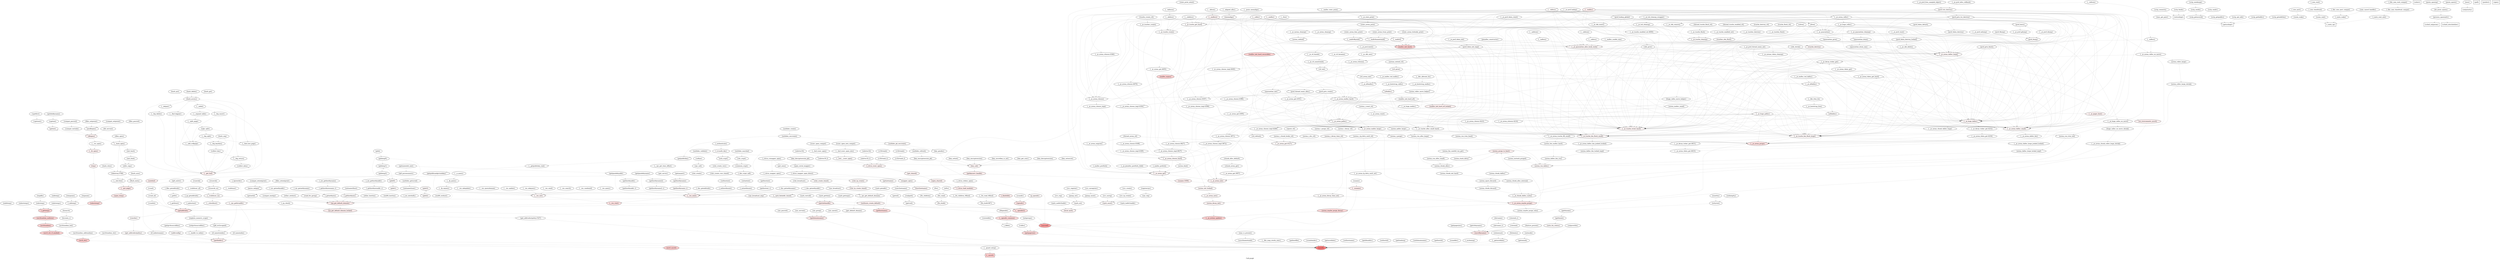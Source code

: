 digraph "Call graph" {
	graph [label="Call graph"];
	node [style=filled];
	Node0x807e65600	 [fillcolor="1.0,9.45988340946e-06,1.0",
		label="{quarantine_drain}"];
	Node0x807e656c0	 [fillcolor="1.0,0.000300705616279,1.0",
		label="{quarantine_drain_one}"];
	Node0x807e65600 -> Node0x807e656c0	 [color="#00000033"];
	Node0x80733e6e0	 [fillcolor="1.0,0.0243494467414,1.0",
		label="{__je_arena_dalloc_large}"];
	Node0x807e656c0 -> Node0x80733e6e0	 [color="#00000033"];
	Node0x80733e740	 [fillcolor="1.0,0.0321317888694,1.0",
		label="{__je_huge_dalloc}"];
	Node0x807e656c0 -> Node0x80733e740	 [color="#00000033"];
	Node0x80733e5c0	 [fillcolor="1.0,0.0256094784836,1.0",
		label="{__je_arena_dalloc_small}"];
	Node0x807e656c0 -> Node0x80733e5c0	 [color="#00000033"];
	Node0x80733e560	 [fillcolor="1.0,0.0285789488548,1.0",
		label="{__je_tcache_bin_flush_small}"];
	Node0x807e656c0 -> Node0x80733e560	 [color="#00000033"];
	Node0x80733dd20	 [fillcolor="1.0,0.0374248172191,1.0",
		label="{__je_tcache_event_hard}"];
	Node0x807e656c0 -> Node0x80733dd20	 [color="#00000033"];
	Node0x80733e680	 [fillcolor="1.0,0.0273143914815,1.0",
		label="{__je_tcache_bin_flush_large}"];
	Node0x807e656c0 -> Node0x80733e680	 [color="#00000033"];
	Node0x807e41000	 [fillcolor="1.0,0.115813076745,1.0",
		label="{__je_arena_purge}"];
	Node0x80733e6e0 -> Node0x807e41000	 [color="#00000033"];
	Node0x807e412a0	 [fillcolor="1.0,0.00463660387175,1.0",
		label="{__je_decay_ticker_get}"];
	Node0x80733e6e0 -> Node0x807e412a0	 [color="#00000033"];
	Node0x807e42320	 [fillcolor="1.0,0.00202635172055,1.0",
		label="{arena_dalloc_large_locked_impl}"];
	Node0x80733e6e0 -> Node0x807e42320	 [color="#00000033"];
	Node0x80733e740 -> Node0x80733e6e0	 [color="#00000033"];
	Node0x80733e740 -> Node0x80733e740	 [color="#00000033"];
	Node0x80733e740 -> Node0x80733e5c0	 [color="#00000033"];
	Node0x80733e740 -> Node0x80733e560	 [color="#00000033"];
	Node0x80733e740 -> Node0x80733dd20	 [color="#00000033"];
	Node0x80733e740 -> Node0x80733e680	 [color="#00000033"];
	Node0x80733e740 -> Node0x807e41000	 [color="#00000033"];
	Node0x807e3d0e0	 [fillcolor="1.0,0.00290514459145,1.0",
		label="{__je_arena_chunk_dalloc_huge}"];
	Node0x80733e740 -> Node0x807e3d0e0	 [color="#00000033"];
	Node0x807e59a40	 [fillcolor="1.0,0.00315514586261,1.0",
		label="{__je_decay_ticker_get.4232}"];
	Node0x80733e740 -> Node0x807e59a40	 [color="#00000033"];
	Node0x80733e5c0 -> Node0x807e41000	 [color="#00000033"];
	Node0x80733e5c0 -> Node0x807e412a0	 [color="#00000033"];
	Node0x807e42260	 [fillcolor="1.0,0.000675758547727,1.0",
		label="{__je_arena_dalloc_bin}"];
	Node0x80733e5c0 -> Node0x807e42260	 [color="#00000033"];
	Node0x80733e560 -> Node0x807e41000	 [color="#00000033"];
	Node0x807e65ea0	 [fillcolor="1.0,0.00208520428832,1.0",
		label="{__je_arena_choose.4627}"];
	Node0x80733e560 -> Node0x807e65ea0	 [color="#00000033"];
	Node0x807e41fc0	 [fillcolor="1.0,0.000790488319964,1.0",
		label="{__je_arena_dalloc_bin_junked_locked}"];
	Node0x80733e560 -> Node0x807e41fc0	 [color="#00000033"];
	Node0x807e66020	 [fillcolor="1.0,0.00296371686579,1.0",
		label="{__je_decay_ticker_get.4631}"];
	Node0x80733e560 -> Node0x807e66020	 [color="#00000033"];
	Node0x80733dd20 -> Node0x80733e560	 [color="#00000033"];
	Node0x80733dd20 -> Node0x80733e680	 [color="#00000033"];
	Node0x80733e680 -> Node0x807e41000	 [color="#00000033"];
	Node0x80733e680 -> Node0x807e65ea0	 [color="#00000033"];
	Node0x80733e680 -> Node0x807e66020	 [color="#00000033"];
	Node0x807e422c0	 [fillcolor="1.0,3.82267092962e-05,1.0",
		label="{__je_arena_dalloc_large_junked_locked}"];
	Node0x80733e680 -> Node0x807e422c0	 [color="#00000033"];
	Node0x807e3d7a0	 [fillcolor="1.0,0.0620388615025,1.0",
		label="{arena_purge_to_limit}"];
	Node0x807e41000 -> Node0x807e3d7a0	 [color="#00000033"];
	Node0x807e3d680	 [fillcolor="1.0,0.0900770895978,1.0",
		label="{__je_arena_maybe_purge}"];
	Node0x807e41000 -> Node0x807e3d680	 [color="#00000033"];
	Node0x807e41540	 [fillcolor="1.0,0.000421556092003,1.0",
		label="{__je_arena_tdata_get}"];
	Node0x807e412a0 -> Node0x807e41540	 [color="#00000033"];
	Node0x807e3e100	 [fillcolor="1.0,0.0196452324785,1.0",
		label="{arena_run_dalloc}"];
	Node0x807e42320 -> Node0x807e3e100	 [color="#00000033"];
	Node0x807e3d1a0	 [fillcolor="1.0,0.0135558738831,1.0",
		label="{__je_chunk_dalloc_cache}"];
	Node0x807e3d0e0 -> Node0x807e3d1a0	 [color="#00000033"];
	Node0x807e5a1c0	 [fillcolor="1.0,0.000212998999842,1.0",
		label="{__je_arena_tdata_get.4234}"];
	Node0x807e59a40 -> Node0x807e5a1c0	 [color="#00000033"];
	Node0x807e42020	 [fillcolor="1.0,0.000482782542683,1.0",
		label="{arena_dalloc_bin_locked_impl}"];
	Node0x807e42260 -> Node0x807e42020	 [color="#00000033"];
	Node0x807e660e0	 [fillcolor="1.0,0.00246335597236,1.0",
		label="{__je_arena_choose_impl.4637}"];
	Node0x807e65ea0 -> Node0x807e660e0	 [color="#00000033"];
	Node0x807e41fc0 -> Node0x807e42020	 [color="#00000033"];
	Node0x807e66260	 [fillcolor="1.0,0.000153814961769,1.0",
		label="{__je_arena_tdata_get.4633}"];
	Node0x807e66020 -> Node0x807e66260	 [color="#00000033"];
	Node0x807e422c0 -> Node0x807e42320	 [color="#00000033"];
	Node0x807e3daa0	 [fillcolor="1.0,6.74343811599e-05,1.0",
		label="{arena_unstash_purged}"];
	Node0x807e3d7a0 -> Node0x807e3daa0	 [color="#00000033"];
	Node0x807e3d9e0	 [fillcolor="1.0,0.00542022427511,1.0",
		label="{arena_stash_dirty}"];
	Node0x807e3d7a0 -> Node0x807e3d9e0	 [color="#00000033"];
	Node0x807e3d6e0	 [fillcolor="1.0,3.27942624861e-05,1.0",
		label="{arena_maybe_purge_ratio}"];
	Node0x807e3d680 -> Node0x807e3d6e0	 [color="#00000033"];
	Node0x807e3d740	 [fillcolor="1.0,0.146935935868,1.0",
		label="{arena_maybe_purge_decay}"];
	Node0x807e3d680 -> Node0x807e3d740	 [color="#00000033"];
	Node0x80733e8c0	 [fillcolor="1.0,0.000969188832384,1.0",
		label="{__je_arena_tdata_get_hard}"];
	Node0x807e41540 -> Node0x80733e8c0	 [color="#00000033"];
	Node0x807e3e100 -> Node0x807e3d680	 [color="#00000033"];
	Node0x807e3e2e0	 [fillcolor="1.0,0.0011947983128,1.0",
		label="{arena_chunk_dalloc}"];
	Node0x807e3e100 -> Node0x807e3e2e0	 [color="#00000033"];
	Node0x807e3d1a0 -> Node0x807e3d680	 [color="#00000033"];
	Node0x807e5a1c0 -> Node0x80733e8c0	 [color="#00000033"];
	Node0x807e41480	 [fillcolor="1.0,0.00298052102426,1.0",
		label="{arena_dalloc_bin_run}"];
	Node0x807e42020 -> Node0x807e41480	 [color="#00000033"];
	Node0x80733e1a0	 [fillcolor="1.0,0.0215046829098,1.0",
		label="{__je_arena_choose_hard}"];
	Node0x807e660e0 -> Node0x80733e1a0	 [color="#00000033"];
	Node0x807e66260 -> Node0x80733e8c0	 [color="#00000033"];
	Node0x8043d2160	 [fillcolor="1.0,0.1715587245,1.0",
		label="{arc4random_uniform}"];
	Node0x8043d1fe0	 [fillcolor="1.0,0.174020315197,1.0",
		label="{arc4random}"];
	Node0x8043d2160 -> Node0x8043d1fe0	 [color="#00000033"];
	Node0x8043d2040	 [fillcolor="1.0,0.176470588235,1.0",
		label="{arc4_stir_if_needed}"];
	Node0x8043d1fe0 -> Node0x8043d2040	 [color="#00000033"];
	Node0x8043d1c20	 [fillcolor="1.0,0.191698497581,1.0",
		label="{arc4_stir}"];
	Node0x8043d2040 -> Node0x8043d1c20	 [color="#00000033"];
	Node0x8043d1d40	 [fillcolor="1.0,0.19330560507,1.0",
		label="{arc4_sysctl}"];
	Node0x8043d1c20 -> Node0x8043d1d40	 [color="#00000033"];
	Node0x8043d1f20	 [fillcolor="1.0,0.198415527827,1.0",
		label="{__sysctl}",
		shape=box];
	Node0x8043d1d40 -> Node0x8043d1f20	 [color="#00000033"];
	Node0x805695ea0	 [fillcolor="1.0,0.0,1.0",
		label="{futimens}"];
	Node0x8083fab70	 [fillcolor="1.0,0.00629827688651,1.0",
		label="{__getosreldate}"];
	Node0x805695ea0 -> Node0x8083fab70	 [color="#00000033"];
	Node0x807dc1a00	 [fillcolor="1.0,0.503115365795,1.0",
		label="{sysctl}"];
	Node0x8083fab70 -> Node0x807dc1a00	 [color="#00000033"];
	Node0x807dc1a00 -> Node0x8043d1f20	 [color="#00000033"];
	Node0x807e66c20	 [fillcolor="1.0,0.0,1.0",
		label="{__je_malloc_tsd_dalloc}"];
	Node0x80733e3e0	 [fillcolor="1.0,0.00922195497042,1.0",
		label="{__je_a0dalloc}"];
	Node0x807e66c20 -> Node0x80733e3e0	 [color="#00000033"];
	Node0x80733e440	 [fillcolor="1.0,0.0108763643461,1.0",
		label="{a0idalloc}"];
	Node0x80733e3e0 -> Node0x80733e440	 [color="#00000033"];
	Node0x80733e440 -> Node0x80733e6e0	 [color="#00000033"];
	Node0x80733e440 -> Node0x80733e740	 [color="#00000033"];
	Node0x80733e440 -> Node0x80733e5c0	 [color="#00000033"];
	Node0x80733e440 -> Node0x80733e560	 [color="#00000033"];
	Node0x80733e440 -> Node0x80733dd20	 [color="#00000033"];
	Node0x80733e440 -> Node0x80733e680	 [color="#00000033"];
	Node0x807e4b7c0	 [fillcolor="1.0,8.67750269329e-05,1.0",
		label="{ctl_arena_init}"];
	Node0x80733da20	 [fillcolor="1.0,0.00703808063034,1.0",
		label="{__je_a0malloc}"];
	Node0x807e4b7c0 -> Node0x80733da20	 [color="#00000033"];
	Node0x80733da80	 [fillcolor="1.0,0.0188425645099,1.0",
		label="{a0ialloc}"];
	Node0x80733da20 -> Node0x80733da80	 [color="#00000033"];
	Node0x80733da80 -> Node0x80733dd20	 [color="#00000033"];
	Node0x80733dd80	 [fillcolor="1.0,0.0147908166139,1.0",
		label="{__je_arena_malloc_large}"];
	Node0x80733da80 -> Node0x80733dd80	 [color="#00000033"];
	Node0x80733dc00	 [fillcolor="1.0,0.00554174378013,1.0",
		label="{__je_tcache_alloc_small_hard}"];
	Node0x80733da80 -> Node0x80733dc00	 [color="#00000033"];
	Node0x80733dde0	 [fillcolor="1.0,0.00818446563547,1.0",
		label="{__je_arena_malloc_hard}"];
	Node0x80733da80 -> Node0x80733dde0	 [color="#00000033"];
	Node0x80733dba0	 [fillcolor="1.0,0.0061133905379,1.0",
		label="{__je_arena_choose}"];
	Node0x80733da80 -> Node0x80733dba0	 [color="#00000033"];
	Node0x80733d5a0	 [fillcolor="1.0,0.0341607112879,1.0",
		label="{__je_arena_get}"];
	Node0x80733da80 -> Node0x80733d5a0	 [color="#00000033"];
	Node0x80733dae0	 [fillcolor="1.0,0.00888281900272,1.0",
		label="{malloc_init_hard_a0}"];
	Node0x80733da80 -> Node0x80733dae0	 [color="#00000033"];
	Node0x80733dd80 -> Node0x807e41000	 [color="#00000033"];
	Node0x80733dd80 -> Node0x807e412a0	 [color="#00000033"];
	Node0x807e41ae0	 [fillcolor="1.0,0.00303554760829,1.0",
		label="{arena_run_alloc_large}"];
	Node0x80733dd80 -> Node0x807e41ae0	 [color="#00000033"];
	Node0x807e41180	 [fillcolor="1.0,0.00320169718249,1.0",
		label="{__je_arena_tcache_fill_small}"];
	Node0x80733dc00 -> Node0x807e41180	 [color="#00000033"];
	Node0x80733dde0 -> Node0x80733dd80	 [color="#00000033"];
	Node0x807e41ba0	 [fillcolor="1.0,0.00128576423205,1.0",
		label="{__je_arena_choose.3871}"];
	Node0x80733dde0 -> Node0x807e41ba0	 [color="#00000033"];
	Node0x807e41c60	 [fillcolor="1.0,0.000158765515753,1.0",
		label="{__je_huge_malloc}"];
	Node0x80733dde0 -> Node0x807e41c60	 [color="#00000033"];
	Node0x807e41c00	 [fillcolor="1.0,0.00319926671689,1.0",
		label="{arena_malloc_small}"];
	Node0x80733dde0 -> Node0x807e41c00	 [color="#00000033"];
	Node0x80733e080	 [fillcolor="1.0,0.000261903811403,1.0",
		label="{__je_arena_choose_impl}"];
	Node0x80733dba0 -> Node0x80733e080	 [color="#00000033"];
	Node0x8056cae20	 [fillcolor="1.0,0.0482513991486,1.0",
		label="{__je_arena_init}"];
	Node0x80733d5a0 -> Node0x8056cae20	 [color="#00000033"];
	Node0x8056ca760	 [fillcolor="1.0,0.0566641702802,1.0",
		label="{malloc_init_hard_a0_locked}"];
	Node0x80733dae0 -> Node0x8056ca760	 [color="#00000033"];
	Node0x807e3df20	 [fillcolor="1.0,0.00542613237439,1.0",
		label="{arena_chunk_alloc}"];
	Node0x807e41ae0 -> Node0x807e3df20	 [color="#00000033"];
	Node0x807e41180 -> Node0x807e41000	 [color="#00000033"];
	Node0x807e41180 -> Node0x807e412a0	 [color="#00000033"];
	Node0x807e41240	 [fillcolor="1.0,0.00329261336226,1.0",
		label="{arena_bin_malloc_hard}"];
	Node0x807e41180 -> Node0x807e41240	 [color="#00000033"];
	Node0x807e41cc0	 [fillcolor="1.0,0.000403262833791,1.0",
		label="{__je_arena_choose_impl.3872}"];
	Node0x807e41ba0 -> Node0x807e41cc0	 [color="#00000033"];
	Node0x807e41de0	 [fillcolor="1.0,0.0123445578055,1.0",
		label="{__je_huge_palloc}"];
	Node0x807e41c60 -> Node0x807e41de0	 [color="#00000033"];
	Node0x807e41c00 -> Node0x807e41000	 [color="#00000033"];
	Node0x807e41c00 -> Node0x807e412a0	 [color="#00000033"];
	Node0x807e41c00 -> Node0x807e41240	 [color="#00000033"];
	Node0x80733e080 -> Node0x80733e1a0	 [color="#00000033"];
	Node0x80733d6c0	 [fillcolor="1.0,0.0272988679721,1.0",
		label="{arena_init_locked}"];
	Node0x8056cae20 -> Node0x80733d6c0	 [color="#00000033"];
	Node0x8056ca760 -> Node0x8056cae20	 [color="#00000033"];
	Node0x8056cab20	 [fillcolor="1.0,0.0546709407663,1.0",
		label="{__je_pages_boot}"];
	Node0x8056ca760 -> Node0x8056cab20	 [color="#00000033"];
	Node0x808144100	 [fillcolor="1.0,0.00157315451433,1.0",
		label="{__je_bootstrap_malloc}"];
	Node0x808144100 -> Node0x80733da80	 [color="#00000033"];
	Node0x807e3e7c0	 [fillcolor="1.0,0.000133182341399,1.0",
		label="{arena_chunk_init_hard}"];
	Node0x807e3df20 -> Node0x807e3e7c0	 [color="#00000033"];
	Node0x807e41240 -> Node0x807e41480	 [color="#00000033"];
	Node0x807e41420	 [fillcolor="1.0,0.000209847080479,1.0",
		label="{arena_bin_nonfull_run_get}"];
	Node0x807e41240 -> Node0x807e41420	 [color="#00000033"];
	Node0x807e41cc0 -> Node0x80733e1a0	 [color="#00000033"];
	Node0x807e41de0 -> Node0x80733e6e0	 [color="#00000033"];
	Node0x807e41de0 -> Node0x80733e740	 [color="#00000033"];
	Node0x807e41de0 -> Node0x80733e5c0	 [color="#00000033"];
	Node0x807e41de0 -> Node0x80733e560	 [color="#00000033"];
	Node0x807e41de0 -> Node0x80733dd20	 [color="#00000033"];
	Node0x807e41de0 -> Node0x80733e680	 [color="#00000033"];
	Node0x807e41de0 -> Node0x807e41000	 [color="#00000033"];
	Node0x807e41de0 -> Node0x807e3d0e0	 [color="#00000033"];
	Node0x807e41de0 -> Node0x807e59a40	 [color="#00000033"];
	Node0x80733eec0	 [fillcolor="1.0,0.0133594111102,1.0",
		label="{__je_arena_palloc}"];
	Node0x807e41de0 -> Node0x80733eec0	 [color="#00000033"];
	Node0x807e59740	 [fillcolor="1.0,0.000443293507997,1.0",
		label="{__je_arena_choose.4223}"];
	Node0x807e41de0 -> Node0x807e59740	 [color="#00000033"];
	Node0x807e59620	 [fillcolor="1.0,0.000443293507997,1.0",
		label="{__je_arena_ichoose.4216}"];
	Node0x807e41de0 -> Node0x807e59620	 [color="#00000033"];
	Node0x80733e1a0 -> Node0x80733d5a0	 [color="#00000033"];
	Node0x80733e1a0 -> Node0x80733d6c0	 [color="#00000033"];
	Node0x80733e260	 [fillcolor="1.0,0.0,1.0",
		label="{arena_bind}"];
	Node0x80733e1a0 -> Node0x80733e260	 [color="#00000033"];
	Node0x80733d6c0 -> Node0x80733d5a0	 [color="#00000033"];
	Node0x80733d780	 [fillcolor="1.0,0.0271898351577,1.0",
		label="{__je_arena_new}"];
	Node0x80733d6c0 -> Node0x80733d780	 [color="#00000033"];
	Node0x807e5ab80	 [fillcolor="1.0,0.0553858798069,1.0",
		label="{os_overcommits_sysctl}"];
	Node0x8056cab20 -> Node0x807e5ab80	 [color="#00000033"];
	Node0x80563d660	 [fillcolor="1.0,0.000254647313471,1.0",
		label="{getsockopt}",
		shape=box];
	Node0x807e43b80	 [fillcolor="1.0,0.00315196785785,1.0",
		label="{chunk_arena_get}"];
	Node0x807e490c0	 [fillcolor="1.0,0.00629261805732,1.0",
		label="{__je_arena_get.3957}"];
	Node0x807e43b80 -> Node0x807e490c0	 [color="#00000033"];
	Node0x807e490c0 -> Node0x8056cae20	 [color="#00000033"];
	Node0x807e3eee0	 [fillcolor="1.0,0.0411100051023,1.0",
		label="{arena_decay_init}"];
	Node0x80733d780 -> Node0x807e3eee0	 [color="#00000033"];
	Node0x8081426c0	 [fillcolor="1.0,0.0,1.0",
		label="{setmode}"];
	Node0x808142720	 [fillcolor="1.0,0.00315196785785,1.0",
		label="{getumask}"];
	Node0x8081426c0 -> Node0x808142720	 [color="#00000033"];
	Node0x808142720 -> Node0x807dc1a00	 [color="#00000033"];
	Node0x8056ae8c0	 [fillcolor="1.0,0.000204283733695,1.0",
		label="{key_encryptsession_pk}"];
	Node0x8056aeec0	 [fillcolor="1.0,0.0356348013404,1.0",
		label="{key_call}"];
	Node0x8056ae8c0 -> Node0x8056aeec0	 [color="#00000033"];
	Node0x8056aef20	 [fillcolor="1.0,0.0634975558699,1.0",
		label="{getkeyserv_handle}"];
	Node0x8056aeec0 -> Node0x8056aef20	 [color="#00000033"];
	Node0x805698ba0	 [fillcolor="1.0,0.0311039432608,1.0",
		label="{clnt_tp_create}"];
	Node0x8056aef20 -> Node0x805698ba0	 [color="#00000033"];
	Node0x8056aef80	 [fillcolor="1.0,0.0630687109312,1.0",
		label="{uname.3359}"];
	Node0x8056aef20 -> Node0x8056aef80	 [color="#00000033"];
	Node0x8056988a0	 [fillcolor="1.0,0.0238076375331,1.0",
		label="{clnt_tp_create_timed}"];
	Node0x805698ba0 -> Node0x8056988a0	 [color="#00000033"];
	Node0x8083fac90	 [fillcolor="1.0,0.0686893430224,1.0",
		label="{__xuname}"];
	Node0x8056aef80 -> Node0x8083fac90	 [color="#00000033"];
	Node0x805698900	 [fillcolor="1.0,0.0125814635619,1.0",
		label="{__rpcb_findaddr_timed}"];
	Node0x8056988a0 -> Node0x805698900	 [color="#00000033"];
	Node0x8083fac90 -> Node0x807dc1a00	 [color="#00000033"];
	Node0x8056276a0	 [fillcolor="1.0,0.0094332682568,1.0",
		label="{gethostbyname}"];
	Node0x8056273a0	 [fillcolor="1.0,0.0125399654811,1.0",
		label="{gethostbyname_r}"];
	Node0x8056276a0 -> Node0x8056273a0	 [color="#00000033"];
	Node0x805625d80	 [fillcolor="1.0,0.059387840713,1.0",
		label="{__res_ninit}"];
	Node0x8056273a0 -> Node0x805625d80	 [color="#00000033"];
	Node0x805651ce0	 [fillcolor="1.0,0.12080963623,1.0",
		label="{__res_vinit}"];
	Node0x805625d80 -> Node0x805651ce0	 [color="#00000033"];
	Node0x805622f40	 [fillcolor="1.0,0.107633680648,1.0",
		label="{getaddrinfo}"];
	Node0x805651ce0 -> Node0x805622f40	 [color="#00000033"];
	Node0x803d2f7c0	 [fillcolor="1.0,0.130326915854,1.0",
		label="{gethostname}"];
	Node0x805651ce0 -> Node0x803d2f7c0	 [color="#00000033"];
	Node0x805625240	 [fillcolor="1.0,0.0161887508416,1.0",
		label="{reorder}"];
	Node0x805622f40 -> Node0x805625240	 [color="#00000033"];
	Node0x805625060	 [fillcolor="1.0,0.000670948514086,1.0",
		label="{explore_numeric_scope}"];
	Node0x805622f40 -> Node0x805625060	 [color="#00000033"];
	Node0x8056250c0	 [fillcolor="1.0,0.0171774156678,1.0",
		label="{addrconfig}"];
	Node0x805622f40 -> Node0x8056250c0	 [color="#00000033"];
	Node0x803d2f7c0 -> Node0x807dc1a00	 [color="#00000033"];
	Node0x803d2fee0	 [fillcolor="1.0,0.0,1.0",
		label="{compat_setnetgrent}"];
	Node0x803d2fe80	 [fillcolor="1.0,0.00629827688651,1.0",
		label="{parse_netgrp}"];
	Node0x803d2fee0 -> Node0x803d2fe80	 [color="#00000033"];
	Node0x803d2fe80 -> Node0x803d2fe80	 [color="#00000033"];
	Node0x807346000	 [fillcolor="1.0,0.00942195059842,1.0",
		label="{read_for_group}"];
	Node0x803d2fe80 -> Node0x807346000	 [color="#00000033"];
	Node0x807346060	 [fillcolor="1.0,0.0752554166546,1.0",
		label="{yp_get_default_domain}"];
	Node0x807346000 -> Node0x807346060	 [color="#00000033"];
	Node0x8056c13c0	 [fillcolor="1.0,0.0662092931547,1.0",
		label="{yp_get_default_domain_locked}"];
	Node0x807346060 -> Node0x8056c13c0	 [color="#00000033"];
	Node0x803d2dfc0	 [fillcolor="1.0,0.0870236978295,1.0",
		label="{getdomainname}"];
	Node0x8056c13c0 -> Node0x803d2dfc0	 [color="#00000033"];
	Node0x80733f580	 [fillcolor="1.0,0.0140832900783,1.0",
		label="{__mallctl}"];
	Node0x80733f5e0	 [fillcolor="1.0,0.00111478118661,1.0",
		label="{__je_ctl_byname}"];
	Node0x80733f580 -> Node0x80733f5e0	 [color="#00000033"];
	Node0x8056ca580	 [fillcolor="1.0,0.184348382188,1.0",
		label="{malloc_init_hard}"];
	Node0x80733f580 -> Node0x8056ca580	 [color="#00000033"];
	Node0x8056ca5e0	 [fillcolor="1.0,0.0285735170347,1.0",
		label="{__je_quarantine_alloc_hook_work}"];
	Node0x80733f580 -> Node0x8056ca5e0	 [color="#00000033"];
	Node0x807e4b640	 [fillcolor="1.0,0.00313041225332,1.0",
		label="{ctl_init}"];
	Node0x80733f5e0 -> Node0x807e4b640	 [color="#00000033"];
	Node0x8056ca580 -> Node0x8056ca760	 [color="#00000033"];
	Node0x8056ca820	 [fillcolor="1.0,0.176010967296,1.0",
		label="{malloc_init_hard_recursible}"];
	Node0x8056ca580 -> Node0x8056ca820	 [color="#00000033"];
	Node0x8056ca5e0 -> Node0x80733e6e0	 [color="#00000033"];
	Node0x8056ca5e0 -> Node0x80733e740	 [color="#00000033"];
	Node0x8056ca5e0 -> Node0x80733e5c0	 [color="#00000033"];
	Node0x8056ca5e0 -> Node0x80733e560	 [color="#00000033"];
	Node0x8056ca5e0 -> Node0x80733dd20	 [color="#00000033"];
	Node0x8056ca5e0 -> Node0x80733e680	 [color="#00000033"];
	Node0x807e60fa0	 [fillcolor="1.0,0.00487695010766,1.0",
		label="{quarantine_init}"];
	Node0x8056ca5e0 -> Node0x807e60fa0	 [color="#00000033"];
	Node0x807e4b640 -> Node0x80733e3e0	 [color="#00000033"];
	Node0x807e4b640 -> Node0x807e4b7c0	 [color="#00000033"];
	Node0x807e4b640 -> Node0x80733da20	 [color="#00000033"];
	Node0x807e4b820	 [fillcolor="1.0,0.00390793057866,1.0",
		label="{ctl_refresh}"];
	Node0x807e4b640 -> Node0x807e4b820	 [color="#00000033"];
	Node0x8056cae80	 [fillcolor="1.0,0.17675898294,1.0",
		label="{malloc_ncpus}"];
	Node0x8056ca820 -> Node0x8056cae80	 [color="#00000033"];
	Node0x807e60fa0 -> Node0x80733dd20	 [color="#00000033"];
	Node0x807e60fa0 -> Node0x80733dd80	 [color="#00000033"];
	Node0x807e60fa0 -> Node0x80733dc00	 [color="#00000033"];
	Node0x807e60fa0 -> Node0x80733dde0	 [color="#00000033"];
	Node0x807e651e0	 [fillcolor="1.0,0.000653225053255,1.0",
		label="{__je_arena_choose.4396}"];
	Node0x807e60fa0 -> Node0x807e651e0	 [color="#00000033"];
	Node0x807e65180	 [fillcolor="1.0,0.000697906042727,1.0",
		label="{__je_arena_get.4395}"];
	Node0x807e60fa0 -> Node0x807e65180	 [color="#00000033"];
	Node0x807e53bc0	 [fillcolor="1.0,0.0213836304639,1.0",
		label="{__je_arena_get.4127}"];
	Node0x807e4b820 -> Node0x807e53bc0	 [color="#00000033"];
	Node0x80813d7e0	 [fillcolor="1.0,0.377684566163,1.0",
		label="{sysconf}"];
	Node0x8056cae80 -> Node0x80813d7e0	 [color="#00000033"];
	Node0x807e65540	 [fillcolor="1.0,0.000224483834679,1.0",
		label="{__je_arena_choose_impl.4399}"];
	Node0x807e651e0 -> Node0x807e65540	 [color="#00000033"];
	Node0x807e65180 -> Node0x8056cae20	 [color="#00000033"];
	Node0x807e53bc0 -> Node0x8056cae20	 [color="#00000033"];
	Node0x80813d7e0 -> Node0x807dc1a00	 [color="#00000033"];
	Node0x807346600	 [fillcolor="1.0,0.151752822341,1.0",
		label="{getpagesize}"];
	Node0x80813d7e0 -> Node0x807346600	 [color="#00000033"];
	Node0x8043d2be0	 [fillcolor="1.0,0.090224393635,1.0",
		label="{sysctlbyname}"];
	Node0x80813d7e0 -> Node0x8043d2be0	 [color="#00000033"];
	Node0x807e5ab80 -> Node0x8043d2be0	 [color="#00000033"];
	Node0x807e65540 -> Node0x80733e1a0	 [color="#00000033"];
	Node0x80733e260 -> Node0x80733d5a0	 [color="#00000033"];
	Node0x805620660	 [fillcolor="1.0,0.0,1.0",
		label="{c32rtomb}"];
	Node0x805620540	 [fillcolor="1.0,0.00315196785785,1.0",
		label="{c32rtomb_l}"];
	Node0x805620660 -> Node0x805620540	 [color="#00000033"];
	Node0x8044c3960	 [fillcolor="1.0,0.0404549698667,1.0",
		label="{_citrus_iconv_open}"];
	Node0x805620540 -> Node0x8044c3960	 [color="#00000033"];
	Node0x8044c3a80	 [fillcolor="1.0,0.0430976430976,1.0",
		label="{get_shared}"];
	Node0x8044c3960 -> Node0x8044c3a80	 [color="#00000033"];
	Node0x8044c3c00	 [fillcolor="1.0,0.0460911637382,1.0",
		label="{open_shared}"];
	Node0x8044c3a80 -> Node0x8044c3c00	 [color="#00000033"];
	Node0x8044c3d20	 [fillcolor="1.0,0.0702996350055,1.0",
		label="{_citrus_load_module}"];
	Node0x8044c3c00 -> Node0x8044c3d20	 [color="#00000033"];
	Node0x805699320	 [fillcolor="1.0,0.00315196785785,1.0",
		label="{rpc_call}"];
	Node0x805698b40	 [fillcolor="1.0,0.00629261805732,1.0",
		label="{clnt_create}"];
	Node0x805699320 -> Node0x805698b40	 [color="#00000033"];
	Node0x805698840	 [fillcolor="1.0,0.0156806156806,1.0",
		label="{clnt_create_timed}"];
	Node0x805698b40 -> Node0x805698840	 [color="#00000033"];
	Node0x805698840 -> Node0x8056988a0	 [color="#00000033"];
	Node0x8056a68c0	 [fillcolor="1.0,0.0673334653727,1.0",
		label="{getclnthandle}"];
	Node0x805698900 -> Node0x8056a68c0	 [color="#00000033"];
	Node0x80814c240	 [fillcolor="1.0,0.0,1.0",
		label="{__fts_children_44bsd}"];
	Node0x80814c060	 [fillcolor="1.0,0.00629827688651,1.0",
		label="{fts_build.667}"];
	Node0x80814c240 -> Node0x80814c060	 [color="#00000033"];
	Node0x803d2d3c0	 [fillcolor="1.0,0.129694706165,1.0",
		label="{__opendir2}"];
	Node0x80814c060 -> Node0x803d2d3c0	 [color="#00000033"];
	Node0x80813e140	 [fillcolor="1.0,0.142155448038,1.0",
		label="{__opendir_common}"];
	Node0x803d2d3c0 -> Node0x80813e140	 [color="#00000033"];
	Node0x80813e140 -> Node0x807346600	 [color="#00000033"];
	Node0x80813e200	 [fillcolor="1.0,0.00315196785785,1.0",
		label="{_filldir}"];
	Node0x80813e140 -> Node0x80813e200	 [color="#00000033"];
	Node0x807346600 -> Node0x807dc1a00	 [color="#00000033"];
	Node0x80813e200 -> Node0x807346600	 [color="#00000033"];
	Node0x80566b3e0	 [fillcolor="1.0,0.00943892708599,1.0",
		label="{_mktemp}"];
	Node0x80566b200	 [fillcolor="1.0,0.171847324789,1.0",
		label="{_gettemp}"];
	Node0x80566b3e0 -> Node0x80566b200	 [color="#00000033"];
	Node0x80566b200 -> Node0x8043d2160	 [color="#00000033"];
	Node0x803d2d960	 [fillcolor="1.0,0.0125626007979,1.0",
		label="{getent}"];
	Node0x803d2d960 -> Node0x803d2d960	 [color="#00000033"];
	Node0x803cff1a0	 [fillcolor="1.0,0.0486008544832,1.0",
		label="{dbopen}"];
	Node0x803d2d960 -> Node0x803cff1a0	 [color="#00000033"];
	Node0x803d34030	 [fillcolor="1.0,0.0110856463798,1.0",
		label="{__hash_open}"];
	Node0x803cff1a0 -> Node0x803d34030	 [color="#00000033"];
	Node0x8083fbf80	 [fillcolor="1.0,0.0516075790586,1.0",
		label="{__bt_open}"];
	Node0x803cff1a0 -> Node0x8083fbf80	 [color="#00000033"];
	Node0x803d34090	 [fillcolor="1.0,0.0,1.0",
		label="{__rec_open}"];
	Node0x803cff1a0 -> Node0x803d34090	 [color="#00000033"];
	Node0x803d341b0	 [fillcolor="1.0,0.000771015476898,1.0",
		label="{init_hash}"];
	Node0x803d34030 -> Node0x803d341b0	 [color="#00000033"];
	Node0x803d343c0	 [fillcolor="1.0,0.00931160342925,1.0",
		label="{hdestroy.3708}"];
	Node0x803d34030 -> Node0x803d343c0	 [color="#00000033"];
	Node0x803d34270	 [fillcolor="1.0,0.00237529355176,1.0",
		label="{alloc_segs}"];
	Node0x803d34030 -> Node0x803d34270	 [color="#00000033"];
	Node0x8083fbd70	 [fillcolor="1.0,0.0545048996029,1.0",
		label="{tmp}"];
	Node0x8083fbf80 -> Node0x8083fbd70	 [color="#00000033"];
	Node0x803d34090 -> Node0x8083fbf80	 [color="#00000033"];
	Node0x803d34540	 [fillcolor="1.0,2.82941459412e-06,1.0",
		label="{init_htab}"];
	Node0x803d341b0 -> Node0x803d34540	 [color="#00000033"];
	Node0x803d34600	 [fillcolor="1.0,0.00749842024352,1.0",
		label="{flush_meta}"];
	Node0x803d343c0 -> Node0x803d34600	 [color="#00000033"];
	Node0x803d345a0	 [fillcolor="1.0,0.00749842024352,1.0",
		label="{__buf_free}"];
	Node0x803d343c0 -> Node0x803d345a0	 [color="#00000033"];
	Node0x803d34270 -> Node0x803d343c0	 [color="#00000033"];
	Node0x803d34c30	 [fillcolor="1.0,0.144145469636,1.0",
		label="{mkostemp}"];
	Node0x8083fbd70 -> Node0x803d34c30	 [color="#00000033"];
	Node0x803d34540 -> Node0x803d34270	 [color="#00000033"];
	Node0x803d34cc0	 [fillcolor="1.0,0.0845664865273,1.0",
		label="{__put_page}"];
	Node0x803d34600 -> Node0x803d34cc0	 [color="#00000033"];
	Node0x803d345a0 -> Node0x803d34cc0	 [color="#00000033"];
	Node0x803d34c30 -> Node0x80566b200	 [color="#00000033"];
	Node0x80733f0a0	 [fillcolor="1.0,0.00298002192,1.0",
		label="{__je_quarantine}"];
	Node0x80733f0a0 -> Node0x807e65600	 [color="#00000033"];
	Node0x80733f0a0 -> Node0x80733e6e0	 [color="#00000033"];
	Node0x80733f0a0 -> Node0x80733e740	 [color="#00000033"];
	Node0x80733f0a0 -> Node0x80733e5c0	 [color="#00000033"];
	Node0x80733f0a0 -> Node0x80733e560	 [color="#00000033"];
	Node0x80733f0a0 -> Node0x80733dd20	 [color="#00000033"];
	Node0x80733f0a0 -> Node0x80733e680	 [color="#00000033"];
	Node0x807e65660	 [fillcolor="1.0,0.000199354279719,1.0",
		label="{quarantine_grow}"];
	Node0x80733f0a0 -> Node0x807e65660	 [color="#00000033"];
	Node0x807e65660 -> Node0x807e656c0	 [color="#00000033"];
	Node0x807e65660 -> Node0x80733e6e0	 [color="#00000033"];
	Node0x807e65660 -> Node0x80733e740	 [color="#00000033"];
	Node0x807e65660 -> Node0x80733e5c0	 [color="#00000033"];
	Node0x807e65660 -> Node0x80733e560	 [color="#00000033"];
	Node0x807e65660 -> Node0x80733dd20	 [color="#00000033"];
	Node0x807e65660 -> Node0x80733e680	 [color="#00000033"];
	Node0x807e65660 -> Node0x807e60fa0	 [color="#00000033"];
	Node0x807e3daa0 -> Node0x807e3e100	 [color="#00000033"];
	Node0x807e3d9e0 -> Node0x807e3df20	 [color="#00000033"];
	Node0x807e3d6e0 -> Node0x807e3d7a0	 [color="#00000033"];
	Node0x807e3d740 -> Node0x807e3d7a0	 [color="#00000033"];
	Node0x807e3d860	 [fillcolor="1.0,0.190412309614,1.0",
		label="{__je_nstime_update}"];
	Node0x807e3d740 -> Node0x807e3d860	 [color="#00000033"];
	Node0x80733e8c0 -> Node0x80733e3e0	 [color="#00000033"];
	Node0x80733e8c0 -> Node0x80733da20	 [color="#00000033"];
	Node0x807e3e580	 [fillcolor="1.0,7.15501154518e-05,1.0",
		label="{arena_spare_discard}"];
	Node0x807e3e2e0 -> Node0x807e3e580	 [color="#00000033"];
	Node0x807e41480 -> Node0x807e3e100	 [color="#00000033"];
	Node0x803d35aa0	 [fillcolor="1.0,0.0,1.0",
		label="{dbm_open}"];
	Node0x803d35aa0 -> Node0x803d34030	 [color="#00000033"];
	Node0x803d359e0	 [fillcolor="1.0,0.0843307019778,1.0",
		label="{open_temp}"];
	Node0x803d34cc0 -> Node0x803d359e0	 [color="#00000033"];
	Node0x8056ae4a0	 [fillcolor="1.0,0.00315196785785,1.0",
		label="{get_server}"];
	Node0x8056ae4a0 -> Node0x8056276a0	 [color="#00000033"];
	Node0x805626f80	 [fillcolor="1.0,0.0,1.0",
		label="{_nis_gethostbyname}"];
	Node0x805626fe0	 [fillcolor="1.0,0.00315196785785,1.0",
		label="{_gethostbynisname_r}"];
	Node0x805626f80 -> Node0x805626fe0	 [color="#00000033"];
	Node0x805627040	 [fillcolor="1.0,0.0125626007979,1.0",
		label="{_gethostbynis}"];
	Node0x805626fe0 -> Node0x805627040	 [color="#00000033"];
	Node0x805627040 -> Node0x807346060	 [color="#00000033"];
	Node0x8056a68c0 -> Node0x805622f40	 [color="#00000033"];
	Node0x8056a6860	 [fillcolor="1.0,0.0434201963614,1.0",
		label="{local_rpcb}"];
	Node0x8056a68c0 -> Node0x8056a6860	 [color="#00000033"];
	Node0x8056a6860 -> Node0x8056a68c0	 [color="#00000033"];
	Node0x805622a00	 [fillcolor="1.0,0.0,1.0",
		label="{ether_ntohost}"];
	Node0x805622a00 -> Node0x807346060	 [color="#00000033"];
	Node0x803d2dfc0 -> Node0x807dc1a00	 [color="#00000033"];
	Node0x807e3d860 -> Node0x80813d7e0	 [color="#00000033"];
	Node0x807e3e9a0	 [fillcolor="1.0,0.00146355224191,1.0",
		label="{arena_chunk_alloc_internal}"];
	Node0x807e3e7c0 -> Node0x807e3e9a0	 [color="#00000033"];
	Node0x80733d9c0	 [fillcolor="1.0,0.0022786927081,1.0",
		label="{__je_stats_print}"];
	Node0x80733d9c0 -> Node0x80733f580	 [color="#00000033"];
	Node0x807e65c60	 [fillcolor="1.0,8.77522726262e-05,1.0",
		label="{stats_arena_print}"];
	Node0x80733d9c0 -> Node0x807e65c60	 [color="#00000033"];
	Node0x807e65c60 -> Node0x80733f580	 [color="#00000033"];
	Node0x807e65de0	 [fillcolor="1.0,7.67983961261e-06,1.0",
		label="{stats_arena_hchunks_print}"];
	Node0x807e65c60 -> Node0x807e65de0	 [color="#00000033"];
	Node0x807e65d20	 [fillcolor="1.0,7.67983961261e-06,1.0",
		label="{stats_arena_bins_print}"];
	Node0x807e65c60 -> Node0x807e65d20	 [color="#00000033"];
	Node0x80733f700	 [fillcolor="1.0,0.00894709807194,1.0",
		label="{__mallctlbymib}"];
	Node0x807e65c60 -> Node0x80733f700	 [color="#00000033"];
	Node0x80733f640	 [fillcolor="1.0,0.00894709807194,1.0",
		label="{__mallctlnametomib}"];
	Node0x807e65c60 -> Node0x80733f640	 [color="#00000033"];
	Node0x807e65d80	 [fillcolor="1.0,7.67983961261e-06,1.0",
		label="{stats_arena_lruns_print}"];
	Node0x807e65c60 -> Node0x807e65d80	 [color="#00000033"];
	Node0x807e65de0 -> Node0x80733f580	 [color="#00000033"];
	Node0x807e65de0 -> Node0x80733f700	 [color="#00000033"];
	Node0x807e65de0 -> Node0x80733f640	 [color="#00000033"];
	Node0x807e65d20 -> Node0x80733f580	 [color="#00000033"];
	Node0x807e65d20 -> Node0x80733f700	 [color="#00000033"];
	Node0x807e65d20 -> Node0x80733f640	 [color="#00000033"];
	Node0x80733f700 -> Node0x8056ca580	 [color="#00000033"];
	Node0x80733f700 -> Node0x8056ca5e0	 [color="#00000033"];
	Node0x80733f760	 [fillcolor="1.0,0.00102169344647,1.0",
		label="{__je_ctl_bymib}"];
	Node0x80733f700 -> Node0x80733f760	 [color="#00000033"];
	Node0x80733f640 -> Node0x8056ca580	 [color="#00000033"];
	Node0x80733f640 -> Node0x8056ca5e0	 [color="#00000033"];
	Node0x80733f6a0	 [fillcolor="1.0,0.00102169344647,1.0",
		label="{__je_ctl_nametomib}"];
	Node0x80733f640 -> Node0x80733f6a0	 [color="#00000033"];
	Node0x807e65d80 -> Node0x80733f580	 [color="#00000033"];
	Node0x807e65d80 -> Node0x80733f700	 [color="#00000033"];
	Node0x807e65d80 -> Node0x80733f640	 [color="#00000033"];
	Node0x80733f760 -> Node0x807e4b640	 [color="#00000033"];
	Node0x80733f6a0 -> Node0x807e4b640	 [color="#00000033"];
	Node0x803d34e70	 [fillcolor="1.0,1.84383517717e-05,1.0",
		label="{__find_last_page}"];
	Node0x803d349f0	 [fillcolor="1.0,0.0614444161503,1.0",
		label="{__get_buf}"];
	Node0x803d34e70 -> Node0x803d349f0	 [color="#00000033"];
	Node0x803d354a0	 [fillcolor="1.0,0.0638146167558,1.0",
		label="{newbuf}"];
	Node0x803d349f0 -> Node0x803d354a0	 [color="#00000033"];
	Node0x803d354a0 -> Node0x803d34cc0	 [color="#00000033"];
	Node0x803d359e0 -> Node0x803d34c30	 [color="#00000033"];
	Node0x805626d40	 [fillcolor="1.0,0.00315196785785,1.0",
		label="{gethostent_r}"];
	Node0x805626d40 -> Node0x805625d80	 [color="#00000033"];
	Node0x805625600	 [fillcolor="1.0,0.018239699167,1.0",
		label="{get_addrselectpolicy}"];
	Node0x805625240 -> Node0x805625600	 [color="#00000033"];
	Node0x8056253c0	 [fillcolor="1.0,0.000411194476433,1.0",
		label="{ip6_str2scopeid}"];
	Node0x805625060 -> Node0x8056253c0	 [color="#00000033"];
	Node0x805625420	 [fillcolor="1.0,0.0642418558552,1.0",
		label="{getifaddrs}"];
	Node0x8056250c0 -> Node0x805625420	 [color="#00000033"];
	Node0x807348f40	 [fillcolor="1.0,2.82941459412e-06,1.0",
		label="{globexp1}"];
	Node0x807348e80	 [fillcolor="1.0,0.0125512831395,1.0",
		label="{glob0}"];
	Node0x807348f40 -> Node0x807348e80	 [color="#00000033"];
	Node0x80813d6c0	 [fillcolor="1.0,0.0,1.0",
		label="{globexp2}"];
	Node0x807348f40 -> Node0x80813d6c0	 [color="#00000033"];
	Node0x80813d0c0	 [fillcolor="1.0,0.0156466627055,1.0",
		label="{glob1}"];
	Node0x807348e80 -> Node0x80813d0c0	 [color="#00000033"];
	Node0x80813d6c0 -> Node0x807348f40	 [color="#00000033"];
	Node0x80813d6c0 -> Node0x807348e80	 [color="#00000033"];
	Node0x80813d1e0	 [fillcolor="1.0,0.0187420422715,1.0",
		label="{glob2}"];
	Node0x80813d0c0 -> Node0x80813d1e0	 [color="#00000033"];
	Node0x80813d3c0	 [fillcolor="1.0,0.021826104179,1.0",
		label="{glob3}"];
	Node0x80813d1e0 -> Node0x80813d3c0	 [color="#00000033"];
	Node0x80813d3c0 -> Node0x80813d1e0	 [color="#00000033"];
	Node0x80813d480	 [fillcolor="1.0,0.0248988484283,1.0",
		label="{g_opendir}"];
	Node0x80813d3c0 -> Node0x80813d480	 [color="#00000033"];
	Node0x807e3e9a0 -> Node0x807e3d1a0	 [color="#00000033"];
	Node0x8044ccd80	 [fillcolor="1.0,0.0,1.0",
		label="{iconv_open_into_compat}"];
	Node0x8044cc660	 [fillcolor="1.0,0.00315196785785,1.0",
		label="{__bsd_iconv_open_into}"];
	Node0x8044ccd80 -> Node0x8044cc660	 [color="#00000033"];
	Node0x8044cc540	 [fillcolor="1.0,0.0125626007979,1.0",
		label="{__bsd___iconv_open}"];
	Node0x8044cc660 -> Node0x8044cc540	 [color="#00000033"];
	Node0x8044cc540 -> Node0x8044c3960	 [color="#00000033"];
	Node0x805620720	 [fillcolor="1.0,0.00315196785785,1.0",
		label="{mbrtoc16_l}"];
	Node0x805620720 -> Node0x8044c3960	 [color="#00000033"];
	Node0x8044c4fe0	 [fillcolor="1.0,0.0725235548765,1.0",
		label="{_findshlib}"];
	Node0x8044c3d20 -> Node0x8044c4fe0	 [color="#00000033"];
	Node0x8056ae440	 [fillcolor="1.0,0.0,1.0",
		label="{__rpc_get_time_offset}"];
	Node0x8056ae440 -> Node0x8056ae4a0	 [color="#00000033"];
	Node0x805627a00	 [fillcolor="1.0,0.000503245069071,1.0",
		label="{getnameinfo_inet}"];
	Node0x805627be0	 [fillcolor="1.0,0.00415661691036,1.0",
		label="{getipnodebyaddr}"];
	Node0x805627a00 -> Node0x805627be0	 [color="#00000033"];
	Node0x805627b80	 [fillcolor="1.0,0.00121326168081,1.0",
		label="{ip6_parsenumeric}"];
	Node0x805627a00 -> Node0x805627b80	 [color="#00000033"];
	Node0x805627be0 -> Node0x805625d80	 [color="#00000033"];
	Node0x805627760	 [fillcolor="1.0,1.24494242141e-05,1.0",
		label="{gethostbyaddr}"];
	Node0x805627be0 -> Node0x805627760	 [color="#00000033"];
	Node0x805627dc0	 [fillcolor="1.0,0.00389799887535,1.0",
		label="{ip6_sa2str}"];
	Node0x805627b80 -> Node0x805627dc0	 [color="#00000033"];
	Node0x805627640	 [fillcolor="1.0,0.00155981584553,1.0",
		label="{gethostbyaddr_r}"];
	Node0x805627760 -> Node0x805627640	 [color="#00000033"];
	Node0x805627e20	 [fillcolor="1.0,0.00685388830183,1.0",
		label="{if_indextoname}"];
	Node0x805627dc0 -> Node0x805627e20	 [color="#00000033"];
	Node0x805627640 -> Node0x805625d80	 [color="#00000033"];
	Node0x805627e20 -> Node0x805625420	 [color="#00000033"];
	Node0x805625420 -> Node0x807dc1a00	 [color="#00000033"];
	Node0x80814dfe0	 [fillcolor="1.0,0.000101858925388,1.0",
		label="{_umtx_wait_uint}"];
	Node0x80814e160	 [fillcolor="1.0,0.000254647313471,1.0",
		label="{_umtx_op}",
		shape=box];
	Node0x80814dfe0 -> Node0x80814e160	 [color="#00000033"];
	Node0x80813d600	 [fillcolor="1.0,0.105050505051,1.0",
		label="{opendir}"];
	Node0x8044c4fe0 -> Node0x80813d600	 [color="#00000033"];
	Node0x80813d600 -> Node0x803d2d3c0	 [color="#00000033"];
	Node0x80733ef20	 [fillcolor="1.0,0.0,1.0",
		label="{__aligned_alloc}"];
	Node0x80733ee60	 [fillcolor="1.0,0.0127972389208,1.0",
		label="{imemalign}"];
	Node0x80733ef20 -> Node0x80733ee60	 [color="#00000033"];
	Node0x80733ee60 -> Node0x8056ca580	 [color="#00000033"];
	Node0x80733ee60 -> Node0x8056ca5e0	 [color="#00000033"];
	Node0x80733ed40	 [fillcolor="1.0,0.012151259469,1.0",
		label="{__je_tcache_get_hard}"];
	Node0x80733ee60 -> Node0x80733ed40	 [color="#00000033"];
	Node0x80733ee60 -> Node0x80733eec0	 [color="#00000033"];
	Node0x80733ed40 -> Node0x807e65ea0	 [color="#00000033"];
	Node0x80733f220	 [fillcolor="1.0,0.00969488485946,1.0",
		label="{__je_tcache_create}"];
	Node0x80733ed40 -> Node0x80733f220	 [color="#00000033"];
	Node0x807e66500	 [fillcolor="1.0,0.00257555196016,1.0",
		label="{__je_tcache_enabled_set.4650}"];
	Node0x80733ed40 -> Node0x807e66500	 [color="#00000033"];
	Node0x80733eec0 -> Node0x80733dd20	 [color="#00000033"];
	Node0x80733eec0 -> Node0x80733dd80	 [color="#00000033"];
	Node0x80733eec0 -> Node0x80733dc00	 [color="#00000033"];
	Node0x80733eec0 -> Node0x80733dde0	 [color="#00000033"];
	Node0x80733eec0 -> Node0x807e41ba0	 [color="#00000033"];
	Node0x80733eec0 -> Node0x807e41c60	 [color="#00000033"];
	Node0x80733eec0 -> Node0x807e41de0	 [color="#00000033"];
	Node0x807e41d80	 [fillcolor="1.0,0.00687089125244,1.0",
		label="{arena_palloc_large}"];
	Node0x80733eec0 -> Node0x807e41d80	 [color="#00000033"];
	Node0x80733f220 -> Node0x80733eec0	 [color="#00000033"];
	Node0x807e66620	 [fillcolor="1.0,0.000829446428482,1.0",
		label="{__je_arena_get.4655}"];
	Node0x80733f220 -> Node0x807e66620	 [color="#00000033"];
	Node0x807e58540	 [fillcolor="1.0,0.0130227363893,1.0",
		label="{__je_tcache_cleanup}"];
	Node0x807e66500 -> Node0x807e58540	 [color="#00000033"];
	Node0x807e41d80 -> Node0x807e41000	 [color="#00000033"];
	Node0x807e41d80 -> Node0x807e412a0	 [color="#00000033"];
	Node0x807e41d80 -> Node0x807e3e100	 [color="#00000033"];
	Node0x807e41d80 -> Node0x807e41ae0	 [color="#00000033"];
	Node0x807e41d80 -> Node0x807e41ba0	 [color="#00000033"];
	Node0x807e41ea0	 [fillcolor="1.0,0.00265950867979,1.0",
		label="{arena_run_trim_tail}"];
	Node0x807e41d80 -> Node0x807e41ea0	 [color="#00000033"];
	Node0x807e41e40	 [fillcolor="1.0,0.0,1.0",
		label="{arena_run_trim_head}"];
	Node0x807e41d80 -> Node0x807e41e40	 [color="#00000033"];
	Node0x807e66620 -> Node0x8056cae20	 [color="#00000033"];
	Node0x807e668c0	 [fillcolor="1.0,0.028345362695,1.0",
		label="{tcache_destroy}"];
	Node0x807e58540 -> Node0x807e668c0	 [color="#00000033"];
	Node0x807e41ea0 -> Node0x807e3e100	 [color="#00000033"];
	Node0x807e41e40 -> Node0x807e3e100	 [color="#00000033"];
	Node0x807e59b60	 [fillcolor="1.0,0.000434619675474,1.0",
		label="{__je_arena_choose_impl.4249}"];
	Node0x807e59740 -> Node0x807e59b60	 [color="#00000033"];
	Node0x807e59620 -> Node0x807e59b60	 [color="#00000033"];
	Node0x805696860	 [fillcolor="1.0,0.0,1.0",
		label="{select}",
		shape=box];
	Node0x805639e20	 [fillcolor="1.0,0.0,1.0",
		label="{iruserok}"];
	Node0x805639b80	 [fillcolor="1.0,0.00335945826142,1.0",
		label="{iruserok_sa}"];
	Node0x805639e20 -> Node0x805639b80	 [color="#00000033"];
	Node0x805639be0	 [fillcolor="1.0,0.0184254166959,1.0",
		label="{__ivaliduser_sa}"];
	Node0x805639b80 -> Node0x805639be0	 [color="#00000033"];
	Node0x805639be0 -> Node0x807346060	 [color="#00000033"];
	Node0x805639d00	 [fillcolor="1.0,0.0119438212996,1.0",
		label="{__icheckhost}"];
	Node0x805639be0 -> Node0x805639d00	 [color="#00000033"];
	Node0x805639d00 -> Node0x805622f40	 [color="#00000033"];
	Node0x807347620	 [fillcolor="1.0,1.13176583765e-05,1.0",
		label="{compat_passwd}"];
	Node0x807347740	 [fillcolor="1.0,0.00156466627055,1.0",
		label="{compat_exclude}"];
	Node0x807347620 -> Node0x807347740	 [color="#00000033"];
	Node0x807346a80	 [fillcolor="1.0,0.0110035933565,1.0",
		label="{pwdbopen}"];
	Node0x807347620 -> Node0x807346a80	 [color="#00000033"];
	Node0x807347740 -> Node0x803cff1a0	 [color="#00000033"];
	Node0x807346a80 -> Node0x803cff1a0	 [color="#00000033"];
	Node0x80564a220	 [fillcolor="1.0,0.0,1.0",
		label="{mac_get_peer}"];
	Node0x80564a220 -> Node0x80563d660	 [color="#00000033"];
	Node0x80733f7c0	 [fillcolor="1.0,0.0,1.0",
		label="{__malloc_usable_size}"];
	Node0x80733f7c0 -> Node0x8056ca5e0	 [color="#00000033"];
	Node0x8043d2be0 -> Node0x807dc1a00	 [color="#00000033"];
	Node0x808142fc0	 [fillcolor="1.0,0.00315196785785,1.0",
		label="{sysctlnametomib}"];
	Node0x8043d2be0 -> Node0x808142fc0	 [color="#00000033"];
	Node0x808142fc0 -> Node0x807dc1a00	 [color="#00000033"];
	Node0x807e66ec0	 [fillcolor="1.0,0.0,1.0",
		label="{__je_tsd_cleanup_wrapper}"];
	Node0x807e66da0	 [fillcolor="1.0,0.00590994874446,1.0",
		label="{__je_tsd_cleanup}"];
	Node0x807e66ec0 -> Node0x807e66da0	 [color="#00000033"];
	Node0x807e66da0 -> Node0x807e58540	 [color="#00000033"];
	Node0x80733ebc0	 [fillcolor="1.0,0.000635697987383,1.0",
		label="{__je_arenas_tdata_cleanup}"];
	Node0x807e66da0 -> Node0x80733ebc0	 [color="#00000033"];
	Node0x80733eaa0	 [fillcolor="1.0,0.000203820076151,1.0",
		label="{__je_iarena_cleanup}"];
	Node0x807e66da0 -> Node0x80733eaa0	 [color="#00000033"];
	Node0x80733eb60	 [fillcolor="1.0,0.000203820076151,1.0",
		label="{__je_arena_cleanup}"];
	Node0x807e66da0 -> Node0x80733eb60	 [color="#00000033"];
	Node0x807e65720	 [fillcolor="1.0,0.00781090696682,1.0",
		label="{__je_quarantine_cleanup}"];
	Node0x807e66da0 -> Node0x807e65720	 [color="#00000033"];
	Node0x80733ebc0 -> Node0x80733e3e0	 [color="#00000033"];
	Node0x80733eb00	 [fillcolor="1.0,0.00500535790799,1.0",
		label="{arena_unbind}"];
	Node0x80733eaa0 -> Node0x80733eb00	 [color="#00000033"];
	Node0x80733eb60 -> Node0x80733eb00	 [color="#00000033"];
	Node0x807e65720 -> Node0x807e65600	 [color="#00000033"];
	Node0x807e65720 -> Node0x80733e6e0	 [color="#00000033"];
	Node0x807e65720 -> Node0x80733e740	 [color="#00000033"];
	Node0x807e65720 -> Node0x80733e5c0	 [color="#00000033"];
	Node0x807e65720 -> Node0x80733e560	 [color="#00000033"];
	Node0x807e65720 -> Node0x80733dd20	 [color="#00000033"];
	Node0x807e65720 -> Node0x80733e680	 [color="#00000033"];
	Node0x807e668c0 -> Node0x80733e6e0	 [color="#00000033"];
	Node0x807e668c0 -> Node0x80733e740	 [color="#00000033"];
	Node0x807e668c0 -> Node0x80733e5c0	 [color="#00000033"];
	Node0x807e668c0 -> Node0x80733e560	 [color="#00000033"];
	Node0x807e668c0 -> Node0x80733dd20	 [color="#00000033"];
	Node0x807e668c0 -> Node0x80733e680	 [color="#00000033"];
	Node0x807e668c0 -> Node0x807e65ea0	 [color="#00000033"];
	Node0x80733eb00 -> Node0x80733d5a0	 [color="#00000033"];
	Node0x807e4aec0	 [fillcolor="1.0,7.44380248127e-06,1.0",
		label="{__je_ckh_insert}"];
	Node0x807e4af80	 [fillcolor="1.0,0.00268860732226,1.0",
		label="{ckh_grow}"];
	Node0x807e4aec0 -> Node0x807e4af80	 [color="#00000033"];
	Node0x807e4af80 -> Node0x80733e6e0	 [color="#00000033"];
	Node0x807e4af80 -> Node0x80733e740	 [color="#00000033"];
	Node0x807e4af80 -> Node0x80733e5c0	 [color="#00000033"];
	Node0x807e4af80 -> Node0x80733e560	 [color="#00000033"];
	Node0x807e4af80 -> Node0x80733dd20	 [color="#00000033"];
	Node0x807e4af80 -> Node0x80733e680	 [color="#00000033"];
	Node0x807e4af80 -> Node0x80733eec0	 [color="#00000033"];
	Node0x807e4a920	 [fillcolor="1.0,0.000922986404781,1.0",
		label="{__je_arena_ichoose}"];
	Node0x807e4af80 -> Node0x807e4a920	 [color="#00000033"];
	Node0x807e4aaa0	 [fillcolor="1.0,0.000332936412365,1.0",
		label="{__je_arena_choose_impl.4045}"];
	Node0x807e4a920 -> Node0x807e4aaa0	 [color="#00000033"];
	Node0x807e4aaa0 -> Node0x80733e1a0	 [color="#00000033"];
	Node0x807e60ee0	 [fillcolor="1.0,0.0,1.0",
		label="{prof_fdump}"];
	Node0x807e5ea20	 [fillcolor="1.0,0.00829153432259,1.0",
		label="{prof_dump}"];
	Node0x807e60ee0 -> Node0x807e5ea20	 [color="#00000033"];
	Node0x807e5e540	 [fillcolor="1.0,0.00436938355825,1.0",
		label="{prof_leave}"];
	Node0x807e5ea20 -> Node0x807e5e540	 [color="#00000033"];
	Node0x807e5ee40	 [fillcolor="1.0,0.011264737804,1.0",
		label="{prof_gctx_finish}"];
	Node0x807e5ea20 -> Node0x807e5ee40	 [color="#00000033"];
	Node0x807e5e960	 [fillcolor="1.0,0.0,1.0",
		label="{__je_prof_gdump}"];
	Node0x807e5e540 -> Node0x807e5e960	 [color="#00000033"];
	Node0x807e5e900	 [fillcolor="1.0,0.0,1.0",
		label="{__je_prof_idump}"];
	Node0x807e5e540 -> Node0x807e5e900	 [color="#00000033"];
	Node0x807e5ee40 -> Node0x80733e6e0	 [color="#00000033"];
	Node0x807e5ee40 -> Node0x80733e740	 [color="#00000033"];
	Node0x807e5ee40 -> Node0x80733e5c0	 [color="#00000033"];
	Node0x807e5ee40 -> Node0x80733e560	 [color="#00000033"];
	Node0x807e5ee40 -> Node0x80733dd20	 [color="#00000033"];
	Node0x807e5ee40 -> Node0x80733e680	 [color="#00000033"];
	Node0x807e5e060	 [fillcolor="1.0,0.00469449387934,1.0",
		label="{prof_gctx_try_destroy}"];
	Node0x807e5ee40 -> Node0x807e5e060	 [color="#00000033"];
	Node0x807e5e960 -> Node0x807e5ea20	 [color="#00000033"];
	Node0x807e5e900 -> Node0x807e5ea20	 [color="#00000033"];
	Node0x807e5e060 -> Node0x80733e6e0	 [color="#00000033"];
	Node0x807e5e060 -> Node0x80733e740	 [color="#00000033"];
	Node0x807e5e060 -> Node0x80733e5c0	 [color="#00000033"];
	Node0x807e5e060 -> Node0x80733e560	 [color="#00000033"];
	Node0x807e5e060 -> Node0x80733dd20	 [color="#00000033"];
	Node0x807e5e060 -> Node0x80733e680	 [color="#00000033"];
	Node0x807e5e060 -> Node0x807e5e540	 [color="#00000033"];
	Node0x807e4b100	 [fillcolor="1.0,9.94883701651e-06,1.0",
		label="{__je_ckh_remove}"];
	Node0x807e5e060 -> Node0x807e4b100	 [color="#00000033"];
	Node0x807e4b1c0	 [fillcolor="1.0,0.0029116877969,1.0",
		label="{ckh_shrink}"];
	Node0x807e4b100 -> Node0x807e4b1c0	 [color="#00000033"];
	Node0x805625c60	 [fillcolor="1.0,0.0,1.0",
		label="{_dns_getaddrinfo}"];
	Node0x805625c60 -> Node0x805625d80	 [color="#00000033"];
	Node0x80733efe0	 [fillcolor="1.0,0.0618034542662,1.0",
		label="{__realloc}"];
	Node0x80733efe0 -> Node0x80733e6e0	 [color="#00000033"];
	Node0x80733efe0 -> Node0x80733e740	 [color="#00000033"];
	Node0x80733efe0 -> Node0x80733e5c0	 [color="#00000033"];
	Node0x80733efe0 -> Node0x80733e560	 [color="#00000033"];
	Node0x80733efe0 -> Node0x80733dd20	 [color="#00000033"];
	Node0x80733efe0 -> Node0x80733e680	 [color="#00000033"];
	Node0x80733efe0 -> Node0x80733dd80	 [color="#00000033"];
	Node0x80733efe0 -> Node0x80733dc00	 [color="#00000033"];
	Node0x80733efe0 -> Node0x80733dde0	 [color="#00000033"];
	Node0x80733efe0 -> Node0x80733dba0	 [color="#00000033"];
	Node0x80733efe0 -> Node0x8056ca580	 [color="#00000033"];
	Node0x80733efe0 -> Node0x8056ca5e0	 [color="#00000033"];
	Node0x80733efe0 -> Node0x80733f0a0	 [color="#00000033"];
	Node0x80733efe0 -> Node0x80733ed40	 [color="#00000033"];
	Node0x80733efe0 -> Node0x80733eec0	 [color="#00000033"];
	Node0x80733f100	 [fillcolor="1.0,0.00151344636269,1.0",
		label="{__je_arena_ralloc}"];
	Node0x80733efe0 -> Node0x80733f100	 [color="#00000033"];
	Node0x80733f040	 [fillcolor="1.0,0.00274823968821,1.0",
		label="{ifree}"];
	Node0x80733efe0 -> Node0x80733f040	 [color="#00000033"];
	Node0x80733f100 -> Node0x80733e6e0	 [color="#00000033"];
	Node0x80733f100 -> Node0x80733e740	 [color="#00000033"];
	Node0x80733f100 -> Node0x80733e5c0	 [color="#00000033"];
	Node0x80733f100 -> Node0x80733e560	 [color="#00000033"];
	Node0x80733f100 -> Node0x80733dd20	 [color="#00000033"];
	Node0x80733f100 -> Node0x80733e680	 [color="#00000033"];
	Node0x80733f100 -> Node0x80733f0a0	 [color="#00000033"];
	Node0x80733f340	 [fillcolor="1.0,0.00476246892503,1.0",
		label="{__je_arena_ralloc_no_move}"];
	Node0x80733f100 -> Node0x80733f340	 [color="#00000033"];
	Node0x807e425c0	 [fillcolor="1.0,0.00135870765569,1.0",
		label="{__je_huge_ralloc}"];
	Node0x80733f100 -> Node0x807e425c0	 [color="#00000033"];
	Node0x807e42560	 [fillcolor="1.0,0.000356923461068,1.0",
		label="{arena_ralloc_move_helper}"];
	Node0x80733f100 -> Node0x807e42560	 [color="#00000033"];
	Node0x80733f040 -> Node0x80733e6e0	 [color="#00000033"];
	Node0x80733f040 -> Node0x80733e740	 [color="#00000033"];
	Node0x80733f040 -> Node0x80733e5c0	 [color="#00000033"];
	Node0x80733f040 -> Node0x80733e560	 [color="#00000033"];
	Node0x80733f040 -> Node0x80733dd20	 [color="#00000033"];
	Node0x80733f040 -> Node0x80733e680	 [color="#00000033"];
	Node0x80733f040 -> Node0x80733f0a0	 [color="#00000033"];
	Node0x80733f340 -> Node0x807e41000	 [color="#00000033"];
	Node0x80733f340 -> Node0x807e412a0	 [color="#00000033"];
	Node0x807e42380	 [fillcolor="1.0,0.000530762041288,1.0",
		label="{arena_ralloc_large}"];
	Node0x80733f340 -> Node0x807e42380	 [color="#00000033"];
	Node0x807e423e0	 [fillcolor="1.0,0.00405034579236,1.0",
		label="{__je_huge_ralloc_no_move}"];
	Node0x80733f340 -> Node0x807e423e0	 [color="#00000033"];
	Node0x807e425c0 -> Node0x80733e6e0	 [color="#00000033"];
	Node0x807e425c0 -> Node0x80733e740	 [color="#00000033"];
	Node0x807e425c0 -> Node0x80733e5c0	 [color="#00000033"];
	Node0x807e425c0 -> Node0x80733e560	 [color="#00000033"];
	Node0x807e425c0 -> Node0x80733dd20	 [color="#00000033"];
	Node0x807e425c0 -> Node0x80733e680	 [color="#00000033"];
	Node0x807e425c0 -> Node0x80733f0a0	 [color="#00000033"];
	Node0x807e425c0 -> Node0x807e423e0	 [color="#00000033"];
	Node0x807e5a520	 [fillcolor="1.0,1.4023628274e-05,1.0",
		label="{huge_ralloc_move_helper}"];
	Node0x807e425c0 -> Node0x807e5a520	 [color="#00000033"];
	Node0x807e42560 -> Node0x80733dd20	 [color="#00000033"];
	Node0x807e42560 -> Node0x80733dd80	 [color="#00000033"];
	Node0x807e42560 -> Node0x80733dc00	 [color="#00000033"];
	Node0x807e42560 -> Node0x80733dde0	 [color="#00000033"];
	Node0x807e42560 -> Node0x807e41ba0	 [color="#00000033"];
	Node0x807e42560 -> Node0x80733eec0	 [color="#00000033"];
	Node0x807e42500	 [fillcolor="1.0,4.96205216093e-05,1.0",
		label="{arena_ralloc_large_shrink}"];
	Node0x807e42380 -> Node0x807e42500	 [color="#00000033"];
	Node0x807e423e0 -> Node0x807e41000	 [color="#00000033"];
	Node0x807e423e0 -> Node0x807e59a40	 [color="#00000033"];
	Node0x807e5a400	 [fillcolor="1.0,0.000194705416249,1.0",
		label="{huge_ralloc_no_move_shrink}"];
	Node0x807e423e0 -> Node0x807e5a400	 [color="#00000033"];
	Node0x807e5a520 -> Node0x807e41c60	 [color="#00000033"];
	Node0x807e5a520 -> Node0x807e41de0	 [color="#00000033"];
	Node0x807e42500 -> Node0x807e41ea0	 [color="#00000033"];
	Node0x807e3d2c0	 [fillcolor="1.0,0.000699913635488,1.0",
		label="{__je_arena_chunk_ralloc_huge_shrink}"];
	Node0x807e5a400 -> Node0x807e3d2c0	 [color="#00000033"];
	Node0x807e41600	 [fillcolor="1.0,0.000377129731599,1.0",
		label="{arena_run_alloc_small}"];
	Node0x807e41420 -> Node0x807e41600	 [color="#00000033"];
	Node0x807e59b60 -> Node0x80733e1a0	 [color="#00000033"];
	Node0x8056af280	 [fillcolor="1.0,0.0,1.0",
		label="{key_get_conv}"];
	Node0x8056af280 -> Node0x8056aeec0	 [color="#00000033"];
	Node0x807e53d40	 [fillcolor="1.0,0.0,1.0",
		label="{arena_i_chunk_hooks_ctl}"];
	Node0x807e53d40 -> Node0x807e53bc0	 [color="#00000033"];
	Node0x80733f460	 [fillcolor="1.0,8.84230685257e-05,1.0",
		label="{__sdallocx}"];
	Node0x80733f460 -> Node0x80733dba0	 [color="#00000033"];
	Node0x80733f460 -> Node0x80733ed40	 [color="#00000033"];
	Node0x80733f460 -> Node0x80733f220	 [color="#00000033"];
	Node0x80733f4c0	 [fillcolor="1.0,0.000622958529325,1.0",
		label="{isfree}"];
	Node0x80733f460 -> Node0x80733f4c0	 [color="#00000033"];
	Node0x80733f4c0 -> Node0x80733e6e0	 [color="#00000033"];
	Node0x80733f4c0 -> Node0x80733e740	 [color="#00000033"];
	Node0x80733f4c0 -> Node0x80733e5c0	 [color="#00000033"];
	Node0x80733f4c0 -> Node0x80733e560	 [color="#00000033"];
	Node0x80733f4c0 -> Node0x80733dd20	 [color="#00000033"];
	Node0x80733f4c0 -> Node0x80733e680	 [color="#00000033"];
	Node0x80733f4c0 -> Node0x80733f0a0	 [color="#00000033"];
	Node0x803d34a50	 [fillcolor="1.0,8.48824378236e-06,1.0",
		label="{__big_keydata}"];
	Node0x803d353e0	 [fillcolor="1.0,0.0010443840836,1.0",
		label="{collect_key}"];
	Node0x803d34a50 -> Node0x803d353e0	 [color="#00000033"];
	Node0x803d353e0 -> Node0x803d349f0	 [color="#00000033"];
	Node0x803d353e0 -> Node0x803d353e0	 [color="#00000033"];
	Node0x803d34f30	 [fillcolor="1.0,3.58864084354e-05,1.0",
		label="{__big_return}"];
	Node0x803d353e0 -> Node0x803d34f30	 [color="#00000033"];
	Node0x803d34f30 -> Node0x803d349f0	 [color="#00000033"];
	Node0x803d35380	 [fillcolor="1.0,0.0,1.0",
		label="{collect_data}"];
	Node0x803d34f30 -> Node0x803d35380	 [color="#00000033"];
	Node0x803d35380 -> Node0x803d349f0	 [color="#00000033"];
	Node0x803d35380 -> Node0x803d35380	 [color="#00000033"];
	Node0x807e3e640	 [fillcolor="1.0,0.00259290493057,1.0",
		label="{arena_chunk_discard}"];
	Node0x807e3e580 -> Node0x807e3e640	 [color="#00000033"];
	Node0x807e3e640 -> Node0x807e3d1a0	 [color="#00000033"];
	Node0x805625ae0	 [fillcolor="1.0,0.0,1.0",
		label="{_files_getaddrinfo}"];
	Node0x805625ba0	 [fillcolor="1.0,0.00315196785785,1.0",
		label="{_getht}"];
	Node0x805625ae0 -> Node0x805625ba0	 [color="#00000033"];
	Node0x8056264a0	 [fillcolor="1.0,0.00629261805732,1.0",
		label="{_gethtent}"];
	Node0x805625ba0 -> Node0x8056264a0	 [color="#00000033"];
	Node0x8056264a0 -> Node0x805622f40	 [color="#00000033"];
	Node0x8056275e0	 [fillcolor="1.0,0.000350443207586,1.0",
		label="{gethostbyname2_r}"];
	Node0x8056275e0 -> Node0x805625d80	 [color="#00000033"];
	Node0x808142060	 [fillcolor="1.0,0.0,1.0",
		label="{scandir}"];
	Node0x808142060 -> Node0x80813d600	 [color="#00000033"];
	Node0x805625600 -> Node0x807dc1a00	 [color="#00000033"];
	Node0x805626500	 [fillcolor="1.0,0.00288089616182,1.0",
		label="{if_nametoindex}"];
	Node0x8056253c0 -> Node0x805626500	 [color="#00000033"];
	Node0x8056a64a0	 [fillcolor="1.0,0.00315196785785,1.0",
		label="{rpc_reg}"];
	Node0x8056a51e0	 [fillcolor="1.0,0.0219279631044,1.0",
		label="{rpcb_unset}"];
	Node0x8056a64a0 -> Node0x8056a51e0	 [color="#00000033"];
	Node0x8056a51e0 -> Node0x8056a6860	 [color="#00000033"];
	Node0x8056afb20	 [fillcolor="1.0,0.000404983542238,1.0",
		label="{user2netname}"];
	Node0x8056afb80	 [fillcolor="1.0,0.011134580267,1.0",
		label="{__rpc_get_default_domain}"];
	Node0x8056afb20 -> Node0x8056afb80	 [color="#00000033"];
	Node0x8056afd00	 [fillcolor="1.0,0.00483132457411,1.0",
		label="{get_default_domain}"];
	Node0x8056afb80 -> Node0x8056afd00	 [color="#00000033"];
	Node0x8056afd00 -> Node0x803d2dfc0	 [color="#00000033"];
	Node0x8056c80c0	 [fillcolor="1.0,0.00315196785785,1.0",
		label="{hcreate_r}"];
	Node0x8043d2100	 [fillcolor="1.0,0.00629261805732,1.0",
		label="{arc4random_buf}"];
	Node0x8056c80c0 -> Node0x8043d2100	 [color="#00000033"];
	Node0x8043d2100 -> Node0x8043d2040	 [color="#00000033"];
	Node0x8043d2100 -> Node0x8043d1c20	 [color="#00000033"];
	Node0x807e53ec0	 [fillcolor="1.0,0.00447767700825,1.0",
		label="{__je_tcaches_create}"];
	Node0x807e53ec0 -> Node0x80733f220	 [color="#00000033"];
	Node0x807e66b00	 [fillcolor="1.0,0.000130080192469,1.0",
		label="{__je_arena_ichoose.4670}"];
	Node0x807e53ec0 -> Node0x807e66b00	 [color="#00000033"];
	Node0x807e66b00 -> Node0x807e660e0	 [color="#00000033"];
	Node0x80733ece0	 [fillcolor="1.0,0.016198690323,1.0",
		label="{__malloc}"];
	Node0x80733ece0 -> Node0x80733dd20	 [color="#00000033"];
	Node0x80733ece0 -> Node0x80733dd80	 [color="#00000033"];
	Node0x80733ece0 -> Node0x80733dc00	 [color="#00000033"];
	Node0x80733ece0 -> Node0x80733dde0	 [color="#00000033"];
	Node0x80733ece0 -> Node0x80733dba0	 [color="#00000033"];
	Node0x80733ece0 -> Node0x8056ca580	 [color="#00000033"];
	Node0x80733ece0 -> Node0x8056ca5e0	 [color="#00000033"];
	Node0x80733ece0 -> Node0x80733ed40	 [color="#00000033"];
	Node0x8056a6500	 [fillcolor="1.0,0.0,1.0",
		label="{clnt_broadcast}"];
	Node0x805697ee0	 [fillcolor="1.0,0.00315196785785,1.0",
		label="{rpc_broadcast}"];
	Node0x8056a6500 -> Node0x805697ee0	 [color="#00000033"];
	Node0x805697a00	 [fillcolor="1.0,0.013421016125,1.0",
		label="{rpc_broadcast_exp}"];
	Node0x805697ee0 -> Node0x805697a00	 [color="#00000033"];
	Node0x8056978e0	 [fillcolor="1.0,0.0266058085162,1.0",
		label="{__rpc_getbroadifs}"];
	Node0x805697a00 -> Node0x8056978e0	 [color="#00000033"];
	Node0x805697580	 [fillcolor="1.0,0.0458111031173,1.0",
		label="{authunix_create_default}"];
	Node0x805697a00 -> Node0x805697580	 [color="#00000033"];
	Node0x8056978e0 -> Node0x805622f40	 [color="#00000033"];
	Node0x8056978e0 -> Node0x805625420	 [color="#00000033"];
	Node0x8056978e0 -> Node0x805626500	 [color="#00000033"];
	Node0x805697580 -> Node0x803d2f7c0	 [color="#00000033"];
	Node0x805697580 -> Node0x80813d7e0	 [color="#00000033"];
	Node0x805626500 -> Node0x805625420	 [color="#00000033"];
	Node0x80814ed00	 [fillcolor="1.0,0.0,1.0",
		label="{_sem_post}"];
	Node0x80814ed60	 [fillcolor="1.0,5.65882918824e-05,1.0",
		label="{usem_wake}"];
	Node0x80814ed00 -> Node0x80814ed60	 [color="#00000033"];
	Node0x80814ed60 -> Node0x80814e160	 [color="#00000033"];
	Node0x8056a7f40	 [fillcolor="1.0,0.0,1.0",
		label="{_authenticate}"];
	Node0x8056ad0c0	 [fillcolor="1.0,0.0114800667742,1.0",
		label="{_svcauth_des}"];
	Node0x8056a7f40 -> Node0x8056ad0c0	 [color="#00000033"];
	Node0x8056aea40	 [fillcolor="1.0,0.00193569683766,1.0",
		label="{cbc_crypt}"];
	Node0x8056ad0c0 -> Node0x8056aea40	 [color="#00000033"];
	Node0x8056aeaa0	 [fillcolor="1.0,0.00508766469551,1.0",
		label="{ecb_crypt}"];
	Node0x8056ad0c0 -> Node0x8056aeaa0	 [color="#00000033"];
	Node0x8056af100	 [fillcolor="1.0,0.0109505889898,1.0",
		label="{key_decryptsession_pk}"];
	Node0x8056ad0c0 -> Node0x8056af100	 [color="#00000033"];
	Node0x8056ae680	 [fillcolor="1.0,0.0052628997727,1.0",
		label="{getpublickey}"];
	Node0x8056ad0c0 -> Node0x8056ae680	 [color="#00000033"];
	Node0x8056aece0	 [fillcolor="1.0,0.00650388101368,1.0",
		label="{common_crypt}"];
	Node0x8056aea40 -> Node0x8056aece0	 [color="#00000033"];
	Node0x8056aeaa0 -> Node0x8056aece0	 [color="#00000033"];
	Node0x8056af100 -> Node0x8056aeec0	 [color="#00000033"];
	Node0x8056af760	 [fillcolor="1.0,0.00516889107061,1.0",
		label="{__getpublickey_real}"];
	Node0x8056ae680 -> Node0x8056af760	 [color="#00000033"];
	Node0x8056aed40	 [fillcolor="1.0,0.00916654877439,1.0",
		label="{_des_crypt_call}"];
	Node0x8056aece0 -> Node0x8056aed40	 [color="#00000033"];
	Node0x8056af700	 [fillcolor="1.0,0.0079652958278,1.0",
		label="{getpublicandprivatekey}"];
	Node0x8056af760 -> Node0x8056af700	 [color="#00000033"];
	Node0x8056aed40 -> Node0x805698ba0	 [color="#00000033"];
	Node0x8056af700 -> Node0x807346060	 [color="#00000033"];
	Node0x803d2d240	 [fillcolor="1.0,0.00629827688651,1.0",
		label="{fts_read}"];
	Node0x803d2d300	 [fillcolor="1.0,0.0125569419687,1.0",
		label="{fts_build}"];
	Node0x803d2d240 -> Node0x803d2d300	 [color="#00000033"];
	Node0x803d2d300 -> Node0x803d2d3c0	 [color="#00000033"];
	Node0x8043d1f80	 [fillcolor="1.0,0.0,1.0",
		label="{arc4random_addrandom}"];
	Node0x8043d1f80 -> Node0x8043d1c20	 [color="#00000033"];
	Node0x807e41600 -> Node0x807e3df20	 [color="#00000033"];
	Node0x80813e980	 [fillcolor="1.0,0.0,1.0",
		label="{sched_setparam}",
		shape=box];
	Node0x807e60a00	 [fillcolor="1.0,8.37059098366e-05,1.0",
		label="{__je_prof_thread_name_set}"];
	Node0x807e60a00 -> Node0x80733e6e0	 [color="#00000033"];
	Node0x807e60a00 -> Node0x80733e740	 [color="#00000033"];
	Node0x807e60a00 -> Node0x80733e5c0	 [color="#00000033"];
	Node0x807e60a00 -> Node0x80733e560	 [color="#00000033"];
	Node0x807e60a00 -> Node0x80733dd20	 [color="#00000033"];
	Node0x807e60a00 -> Node0x80733e680	 [color="#00000033"];
	Node0x807e60640	 [fillcolor="1.0,0.00254658315507,1.0",
		label="{prof_thread_name_alloc}"];
	Node0x807e60a00 -> Node0x807e60640	 [color="#00000033"];
	Node0x807e60640 -> Node0x80733dd20	 [color="#00000033"];
	Node0x807e60640 -> Node0x80733dd80	 [color="#00000033"];
	Node0x807e60640 -> Node0x80733dc00	 [color="#00000033"];
	Node0x807e60640 -> Node0x80733dde0	 [color="#00000033"];
	Node0x807e5fe60	 [fillcolor="1.0,0.00293330671483,1.0",
		label="{__je_arena_get.4351}"];
	Node0x807e60640 -> Node0x807e5fe60	 [color="#00000033"];
	Node0x807e5fc20	 [fillcolor="1.0,0.000726064353251,1.0",
		label="{__je_arena_choose.4347}"];
	Node0x807e60640 -> Node0x807e5fc20	 [color="#00000033"];
	Node0x807e5fe60 -> Node0x8056cae20	 [color="#00000033"];
	Node0x807e5fda0	 [fillcolor="1.0,0.000537558072086,1.0",
		label="{__je_arena_choose_impl.4350}"];
	Node0x807e5fc20 -> Node0x807e5fda0	 [color="#00000033"];
	Node0x807e5fda0 -> Node0x80733e1a0	 [color="#00000033"];
	Node0x805698780	 [fillcolor="1.0,0.0,1.0",
		label="{clnt_create_vers}"];
	Node0x8056987e0	 [fillcolor="1.0,0.00315196785785,1.0",
		label="{clnt_create_vers_timed}"];
	Node0x805698780 -> Node0x8056987e0	 [color="#00000033"];
	Node0x8056987e0 -> Node0x805698840	 [color="#00000033"];
	Node0x807e3eee0 -> Node0x807e3d860	 [color="#00000033"];
	Node0x805651d40	 [fillcolor="1.0,0.0,1.0",
		label="{__p_query}"];
	Node0x805651da0	 [fillcolor="1.0,0.00315196785785,1.0",
		label="{__fp_query}"];
	Node0x805651d40 -> Node0x805651da0	 [color="#00000033"];
	Node0x805651e00	 [fillcolor="1.0,0.00629261805732,1.0",
		label="{__fp_nquery}"];
	Node0x805651da0 -> Node0x805651e00	 [color="#00000033"];
	Node0x805651c80	 [fillcolor="1.0,0.0343434343434,1.0",
		label="{__res_init}"];
	Node0x805651e00 -> Node0x805651c80	 [color="#00000033"];
	Node0x805651c80 -> Node0x805651ce0	 [color="#00000033"];
	Node0x807e5ad60	 [fillcolor="1.0,0.0094589979779,1.0",
		label="{prof_tctx_destroy}"];
	Node0x807e5ad60 -> Node0x80733e6e0	 [color="#00000033"];
	Node0x807e5ad60 -> Node0x80733e740	 [color="#00000033"];
	Node0x807e5ad60 -> Node0x80733e5c0	 [color="#00000033"];
	Node0x807e5ad60 -> Node0x80733e560	 [color="#00000033"];
	Node0x807e5ad60 -> Node0x80733dd20	 [color="#00000033"];
	Node0x807e5ad60 -> Node0x80733e680	 [color="#00000033"];
	Node0x807e5ad60 -> Node0x807e5e060	 [color="#00000033"];
	Node0x807e5ad60 -> Node0x807e4b100	 [color="#00000033"];
	Node0x807e5e120	 [fillcolor="1.0,0.0013253596128,1.0",
		label="{prof_tdata_destroy}"];
	Node0x807e5ad60 -> Node0x807e5e120	 [color="#00000033"];
	Node0x807e5e5a0	 [fillcolor="1.0,0.00533656994474,1.0",
		label="{prof_tdata_destroy_locked}"];
	Node0x807e5e120 -> Node0x807e5e5a0	 [color="#00000033"];
	Node0x807e5e5a0 -> Node0x80733e6e0	 [color="#00000033"];
	Node0x807e5e5a0 -> Node0x80733e740	 [color="#00000033"];
	Node0x807e5e5a0 -> Node0x80733e5c0	 [color="#00000033"];
	Node0x807e5e5a0 -> Node0x80733e560	 [color="#00000033"];
	Node0x807e5e5a0 -> Node0x80733dd20	 [color="#00000033"];
	Node0x807e5e5a0 -> Node0x80733e680	 [color="#00000033"];
	Node0x807e4abc0	 [fillcolor="1.0,1.19330929657e-05,1.0",
		label="{__je_ckh_delete}"];
	Node0x807e5e5a0 -> Node0x807e4abc0	 [color="#00000033"];
	Node0x807e4b1c0 -> Node0x80733e6e0	 [color="#00000033"];
	Node0x807e4b1c0 -> Node0x80733e740	 [color="#00000033"];
	Node0x807e4b1c0 -> Node0x80733e5c0	 [color="#00000033"];
	Node0x807e4b1c0 -> Node0x80733e560	 [color="#00000033"];
	Node0x807e4b1c0 -> Node0x80733dd20	 [color="#00000033"];
	Node0x807e4b1c0 -> Node0x80733e680	 [color="#00000033"];
	Node0x807e4b1c0 -> Node0x80733eec0	 [color="#00000033"];
	Node0x807e4b1c0 -> Node0x807e4a920	 [color="#00000033"];
	Node0x807e4abc0 -> Node0x80733e6e0	 [color="#00000033"];
	Node0x807e4abc0 -> Node0x80733e740	 [color="#00000033"];
	Node0x807e4abc0 -> Node0x80733e5c0	 [color="#00000033"];
	Node0x807e4abc0 -> Node0x80733e560	 [color="#00000033"];
	Node0x807e4abc0 -> Node0x80733dd20	 [color="#00000033"];
	Node0x807e4abc0 -> Node0x80733e680	 [color="#00000033"];
	Node0x80813d780	 [fillcolor="1.0,0.0,1.0",
		label="{initgroups}"];
	Node0x80813d780 -> Node0x80813d7e0	 [color="#00000033"];
	Node0x80733f1c0	 [fillcolor="1.0,0.0405596197751,1.0",
		label="{__mallocx}"];
	Node0x80733f1c0 -> Node0x80733dd20	 [color="#00000033"];
	Node0x80733f1c0 -> Node0x80733dd80	 [color="#00000033"];
	Node0x80733f1c0 -> Node0x80733dc00	 [color="#00000033"];
	Node0x80733f1c0 -> Node0x80733dde0	 [color="#00000033"];
	Node0x80733f1c0 -> Node0x80733dba0	 [color="#00000033"];
	Node0x80733f1c0 -> Node0x80733d5a0	 [color="#00000033"];
	Node0x80733f1c0 -> Node0x8056ca580	 [color="#00000033"];
	Node0x80733f1c0 -> Node0x8056ca5e0	 [color="#00000033"];
	Node0x80733f1c0 -> Node0x80733ed40	 [color="#00000033"];
	Node0x80733f1c0 -> Node0x80733eec0	 [color="#00000033"];
	Node0x80733f1c0 -> Node0x80733f220	 [color="#00000033"];
	Node0x80814eca0	 [fillcolor="1.0,0.0,1.0",
		label="{_sem_wait}"];
	Node0x80814ebe0	 [fillcolor="1.0,5.65882918824e-05,1.0",
		label="{_sem_timedwait}"];
	Node0x80814eca0 -> Node0x80814ebe0	 [color="#00000033"];
	Node0x80814ec40	 [fillcolor="1.0,0.000101858925388,1.0",
		label="{usem_wait}"];
	Node0x80814ebe0 -> Node0x80814ec40	 [color="#00000033"];
	Node0x80814ec40 -> Node0x80814e160	 [color="#00000033"];
	Node0x803d347e0	 [fillcolor="1.0,0.0110528723274,1.0",
		label="{hash_access}"];
	Node0x803d347e0 -> Node0x803d34e70	 [color="#00000033"];
	Node0x803d347e0 -> Node0x803d349f0	 [color="#00000033"];
	Node0x803d347e0 -> Node0x803d34f30	 [color="#00000033"];
	Node0x803d34fc0	 [fillcolor="1.0,1.13176583765e-05,1.0",
		label="{__delpair}"];
	Node0x803d347e0 -> Node0x803d34fc0	 [color="#00000033"];
	Node0x803d34e10	 [fillcolor="1.0,0.0,1.0",
		label="{__find_bigpair}"];
	Node0x803d347e0 -> Node0x803d34e10	 [color="#00000033"];
	Node0x803d34ed0	 [fillcolor="1.0,0.00318403455658,1.0",
		label="{__addel}"];
	Node0x803d347e0 -> Node0x803d34ed0	 [color="#00000033"];
	Node0x803d352c0	 [fillcolor="1.0,0.00154320987654,1.0",
		label="{__big_delete}"];
	Node0x803d34fc0 -> Node0x803d352c0	 [color="#00000033"];
	Node0x803d34e10 -> Node0x803d349f0	 [color="#00000033"];
	Node0x803d34ed0 -> Node0x803d349f0	 [color="#00000033"];
	Node0x803d351a0	 [fillcolor="1.0,0.0,1.0",
		label="{__big_insert}"];
	Node0x803d34ed0 -> Node0x803d351a0	 [color="#00000033"];
	Node0x803d35260	 [fillcolor="1.0,0.00157197559158,1.0",
		label="{__add_ovflpage}"];
	Node0x803d34ed0 -> Node0x803d35260	 [color="#00000033"];
	Node0x803d35080	 [fillcolor="1.0,4.24412189118e-06,1.0",
		label="{__expand_table}"];
	Node0x803d34ed0 -> Node0x803d35080	 [color="#00000033"];
	Node0x803d352c0 -> Node0x803d349f0	 [color="#00000033"];
	Node0x803d351a0 -> Node0x803d35260	 [color="#00000033"];
	Node0x803d35260 -> Node0x803d349f0	 [color="#00000033"];
	Node0x803d35140	 [fillcolor="1.0,0.00155334861217,1.0",
		label="{__split_page}"];
	Node0x803d35080 -> Node0x803d35140	 [color="#00000033"];
	Node0x803d35140 -> Node0x803d349f0	 [color="#00000033"];
	Node0x803d356b0	 [fillcolor="1.0,1.0610304728e-05,1.0",
		label="{ugly_split}"];
	Node0x803d35140 -> Node0x803d356b0	 [color="#00000033"];
	Node0x803d356b0 -> Node0x803d349f0	 [color="#00000033"];
	Node0x803d356b0 -> Node0x803d35260	 [color="#00000033"];
	Node0x803d35440	 [fillcolor="1.0,0.00107126352224,1.0",
		label="{__big_split}"];
	Node0x803d356b0 -> Node0x803d35440	 [color="#00000033"];
	Node0x8056270a0	 [fillcolor="1.0,0.0,1.0",
		label="{_nis_gethostbyaddr}"];
	Node0x805627100	 [fillcolor="1.0,0.00315196785785,1.0",
		label="{_gethostbynisaddr_r}"];
	Node0x8056270a0 -> Node0x805627100	 [color="#00000033"];
	Node0x805627100 -> Node0x805627040	 [color="#00000033"];
	Node0x805625f00	 [fillcolor="1.0,0.0027426458799,1.0",
		label="{_yp_check}"];
	Node0x805625f00 -> Node0x8056c13c0	 [color="#00000033"];
	Node0x807e584e0	 [fillcolor="1.0,0.00315196785785,1.0",
		label="{__je_tcache_flush}"];
	Node0x807e584e0 -> Node0x807e58540	 [color="#00000033"];
	Node0x8043d2c40	 [fillcolor="1.0,0.0,1.0",
		label="{ctermid_r}"];
	Node0x8043d2b80	 [fillcolor="1.0,0.00315196785785,1.0",
		label="{ctermid}"];
	Node0x8043d2c40 -> Node0x8043d2b80	 [color="#00000033"];
	Node0x8043d2b80 -> Node0x8043d2be0	 [color="#00000033"];
	Node0x80733d660	 [fillcolor="1.0,0.000207888473013,1.0",
		label="{__malloc_stats_print}"];
	Node0x80733d660 -> Node0x80733d9c0	 [color="#00000033"];
	Node0x805622ac0	 [fillcolor="1.0,0.0,1.0",
		label="{ether_hostton}"];
	Node0x805622ac0 -> Node0x807346060	 [color="#00000033"];
	Node0x8073473e0	 [fillcolor="1.0,0.0,1.0",
		label="{nis_passwd}"];
	Node0x8073473e0 -> Node0x803d2dfc0	 [color="#00000033"];
	Node0x8056af1c0	 [fillcolor="1.0,0.0,1.0",
		label="{key_decryptsession}"];
	Node0x8056af1c0 -> Node0x8056aeec0	 [color="#00000033"];
	Node0x807e53c80	 [fillcolor="1.0,0.000381158907409,1.0",
		label="{arena_i_lg_dirty_mult_ctl}"];
	Node0x807e53c80 -> Node0x807e53bc0	 [color="#00000033"];
	Node0x807e3d5c0	 [fillcolor="1.0,0.00233433426995,1.0",
		label="{__je_arena_lg_dirty_mult_set}"];
	Node0x807e53c80 -> Node0x807e3d5c0	 [color="#00000033"];
	Node0x807e3d5c0 -> Node0x807e3d680	 [color="#00000033"];
	Node0x807e3d2c0 -> Node0x807e3d1a0	 [color="#00000033"];
	Node0x805631540	 [fillcolor="1.0,0.00629827688651,1.0",
		label="{_getnetbynis}"];
	Node0x805631540 -> Node0x807346060	 [color="#00000033"];
	Node0x8044ccd20	 [fillcolor="1.0,0.0,1.0",
		label="{iconv_open_compat}"];
	Node0x8044cc4e0	 [fillcolor="1.0,0.00315196785785,1.0",
		label="{__bsd_iconv_open}"];
	Node0x8044ccd20 -> Node0x8044cc4e0	 [color="#00000033"];
	Node0x8044cc4e0 -> Node0x8044cc540	 [color="#00000033"];
	Node0x807347e60	 [fillcolor="1.0,0.0125399654811,1.0",
		label="{getttyent}"];
	Node0x807348040	 [fillcolor="1.0,0.0156466627055,1.0",
		label="{auto_tty_status}"];
	Node0x807347e60 -> Node0x807348040	 [color="#00000033"];
	Node0x807348040 -> Node0x8043d2be0	 [color="#00000033"];
	Node0x8043d50c0	 [fillcolor="1.0,0.00315196785785,1.0",
		label="{cgetent}"];
	Node0x8043d50c0 -> Node0x803d2d960	 [color="#00000033"];
	Node0x8056277c0	 [fillcolor="1.0,0.0,1.0",
		label="{sethostent}"];
	Node0x805626b60	 [fillcolor="1.0,0.00315196785785,1.0",
		label="{_sethostdnsent}"];
	Node0x8056277c0 -> Node0x805626b60	 [color="#00000033"];
	Node0x805626b60 -> Node0x805625d80	 [color="#00000033"];
	Node0x8056315a0	 [fillcolor="1.0,0.0,1.0",
		label="{_nis_getnetbyaddr}"];
	Node0x8056315a0 -> Node0x805631540	 [color="#00000033"];
	Node0x80566b380	 [fillcolor="1.0,0.0,1.0",
		label="{mkdtemp}"];
	Node0x80566b380 -> Node0x80566b200	 [color="#00000033"];
	Node0x807e58000	 [fillcolor="1.0,0.00208361190065,1.0",
		label="{thread_arena_ctl}"];
	Node0x807e58000 -> Node0x807e53bc0	 [color="#00000033"];
	Node0x807e58060	 [fillcolor="1.0,0.000135790997192,1.0",
		label="{__je_arena_choose.4168}"];
	Node0x807e58000 -> Node0x807e58060	 [color="#00000033"];
	Node0x80733e800	 [fillcolor="1.0,0.000793565999868,1.0",
		label="{__je_arena_migrate}"];
	Node0x807e58000 -> Node0x80733e800	 [color="#00000033"];
	Node0x807e585a0	 [fillcolor="1.0,0.00128831444232,1.0",
		label="{__je_arena_choose_impl.4169}"];
	Node0x807e58060 -> Node0x807e585a0	 [color="#00000033"];
	Node0x80733e800 -> Node0x80733d5a0	 [color="#00000033"];
	Node0x807e585a0 -> Node0x80733e1a0	 [color="#00000033"];
	Node0x8044c0aa0	 [fillcolor="1.0,0.00313499137029,1.0",
		label="{_citrus_mapper_open}"];
	Node0x8044c4740	 [fillcolor="1.0,0.0156523215347,1.0",
		label="{mapper_open}"];
	Node0x8044c0aa0 -> Node0x8044c4740	 [color="#00000033"];
	Node0x8044c4740 -> Node0x8044c3d20	 [color="#00000033"];
	Node0x807e58360	 [fillcolor="1.0,0.0,1.0",
		label="{thread_tcache_enabled_ctl}"];
	Node0x807e58420	 [fillcolor="1.0,0.00315196785785,1.0",
		label="{__je_tcache_enabled_set}"];
	Node0x807e58360 -> Node0x807e58420	 [color="#00000033"];
	Node0x807e58420 -> Node0x807e58540	 [color="#00000033"];
	Node0x8056337c0	 [fillcolor="1.0,0.0,1.0",
		label="{if_nameindex}"];
	Node0x8056337c0 -> Node0x805625420	 [color="#00000033"];
	Node0x807e60100	 [fillcolor="1.0,0.0,1.0",
		label="{__je_prof_tdata_init}"];
	Node0x807e60220	 [fillcolor="1.0,0.0104119867633,1.0",
		label="{prof_tdata_init_impl}"];
	Node0x807e60100 -> Node0x807e60220	 [color="#00000033"];
	Node0x807e60220 -> Node0x80733e6e0	 [color="#00000033"];
	Node0x807e60220 -> Node0x80733e740	 [color="#00000033"];
	Node0x807e60220 -> Node0x80733e5c0	 [color="#00000033"];
	Node0x807e60220 -> Node0x80733e560	 [color="#00000033"];
	Node0x807e60220 -> Node0x80733dd20	 [color="#00000033"];
	Node0x807e60220 -> Node0x80733e680	 [color="#00000033"];
	Node0x807e60220 -> Node0x80733dd80	 [color="#00000033"];
	Node0x807e60220 -> Node0x80733dc00	 [color="#00000033"];
	Node0x807e60220 -> Node0x80733dde0	 [color="#00000033"];
	Node0x807e60220 -> Node0x807e5fe60	 [color="#00000033"];
	Node0x807e60220 -> Node0x807e5fc20	 [color="#00000033"];
	Node0x807e4a800	 [fillcolor="1.0,0.0034563808902,1.0",
		label="{__je_ckh_new}"];
	Node0x807e60220 -> Node0x807e4a800	 [color="#00000033"];
	Node0x807e4a800 -> Node0x80733eec0	 [color="#00000033"];
	Node0x807e4a800 -> Node0x807e4a920	 [color="#00000033"];
	Node0x80813dd80	 [fillcolor="1.0,0.0,1.0",
		label="{nice}"];
	Node0x80813de40	 [fillcolor="1.0,0.0,1.0",
		label="{setpriority}",
		shape=box];
	Node0x80813dd80 -> Node0x80813de40	 [color="#00000033"];
	Node0x807e58480	 [fillcolor="1.0,0.0,1.0",
		label="{thread_tcache_flush_ctl}"];
	Node0x807e58480 -> Node0x807e584e0	 [color="#00000033"];
	Node0x8044c0c80	 [fillcolor="1.0,0.00627281215517,1.0",
		label="{_citrus_mapper_open_direct}"];
	Node0x8044c0c80 -> Node0x8044c4740	 [color="#00000033"];
	Node0x807e54040	 [fillcolor="1.0,0.00315196785785,1.0",
		label="{__je_tcaches_destroy}"];
	Node0x807e66b60	 [fillcolor="1.0,0.0125626007979,1.0",
		label="{tcaches_elm_flush}"];
	Node0x807e54040 -> Node0x807e66b60	 [color="#00000033"];
	Node0x807e66b60 -> Node0x807e668c0	 [color="#00000033"];
	Node0x80813ec20	 [fillcolor="1.0,0.0,1.0",
		label="{posix_spawnp}"];
	Node0x80813e7a0	 [fillcolor="1.0,3.96118043177e-05,1.0",
		label="{do_posix_spawn}"];
	Node0x80813ec20 -> Node0x80813e7a0	 [color="#00000033"];
	Node0x80813e800	 [fillcolor="1.0,3.96118043177e-05,1.0",
		label="{process_spawnattr}"];
	Node0x80813e7a0 -> Node0x80813e800	 [color="#00000033"];
	Node0x80813e800 -> Node0x80813e980	 [color="#00000033"];
	Node0x80813e920	 [fillcolor="1.0,0.0,1.0",
		label="{sched_setscheduler}",
		shape=box];
	Node0x80813e800 -> Node0x80813e920	 [color="#00000033"];
	Node0x80733fe80	 [fillcolor="1.0,0.0,1.0",
		label="{_malloc_postfork}"];
	Node0x80733fe80 -> Node0x80733d5a0	 [color="#00000033"];
	Node0x803d35440 -> Node0x803d34e70	 [color="#00000033"];
	Node0x803d35440 -> Node0x803d349f0	 [color="#00000033"];
	Node0x803d35440 -> Node0x803d34a50	 [color="#00000033"];
	Node0x803d35440 -> Node0x803d35260	 [color="#00000033"];
	Node0x8056c8060	 [fillcolor="1.0,0.0,1.0",
		label="{hsearch}"];
	Node0x8056c8060 -> Node0x8056c80c0	 [color="#00000033"];
	Node0x80566b1a0	 [fillcolor="1.0,0.0,1.0",
		label="{mkostemps}"];
	Node0x80566b1a0 -> Node0x80566b200	 [color="#00000033"];
	Node0x8056314e0	 [fillcolor="1.0,0.0,1.0",
		label="{_nis_getnetbyname}"];
	Node0x8056314e0 -> Node0x805631540	 [color="#00000033"];
	Node0x80733ef80	 [fillcolor="1.0,0.016198690323,1.0",
		label="{__calloc}"];
	Node0x80733ef80 -> Node0x80733dd20	 [color="#00000033"];
	Node0x80733ef80 -> Node0x80733dd80	 [color="#00000033"];
	Node0x80733ef80 -> Node0x80733dc00	 [color="#00000033"];
	Node0x80733ef80 -> Node0x80733dde0	 [color="#00000033"];
	Node0x80733ef80 -> Node0x80733dba0	 [color="#00000033"];
	Node0x80733ef80 -> Node0x8056ca580	 [color="#00000033"];
	Node0x80733ef80 -> Node0x8056ca5e0	 [color="#00000033"];
	Node0x80733ef80 -> Node0x80733ed40	 [color="#00000033"];
	Node0x80733f280	 [fillcolor="1.0,0.0120548192596,1.0",
		label="{__rallocx}"];
	Node0x80733f280 -> Node0x80733e6e0	 [color="#00000033"];
	Node0x80733f280 -> Node0x80733e740	 [color="#00000033"];
	Node0x80733f280 -> Node0x80733e5c0	 [color="#00000033"];
	Node0x80733f280 -> Node0x80733e560	 [color="#00000033"];
	Node0x80733f280 -> Node0x80733dd20	 [color="#00000033"];
	Node0x80733f280 -> Node0x80733e680	 [color="#00000033"];
	Node0x80733f280 -> Node0x80733dba0	 [color="#00000033"];
	Node0x80733f280 -> Node0x80733d5a0	 [color="#00000033"];
	Node0x80733f280 -> Node0x8056ca5e0	 [color="#00000033"];
	Node0x80733f280 -> Node0x80733f0a0	 [color="#00000033"];
	Node0x80733f280 -> Node0x80733ed40	 [color="#00000033"];
	Node0x80733f280 -> Node0x80733eec0	 [color="#00000033"];
	Node0x80733f280 -> Node0x80733f220	 [color="#00000033"];
	Node0x80733f280 -> Node0x80733f100	 [color="#00000033"];
	Node0x8056a78e0	 [fillcolor="1.0,0.0,1.0",
		label="{svc_unregister}"];
	Node0x8056a5180	 [fillcolor="1.0,0.00315196785785,1.0",
		label="{pmap_unset}"];
	Node0x8056a78e0 -> Node0x8056a5180	 [color="#00000033"];
	Node0x8056a5180 -> Node0x8056a51e0	 [color="#00000033"];
	Node0x80569af40	 [fillcolor="1.0,0.0,1.0",
		label="{getrpcport}"];
	Node0x80569af40 -> Node0x8056276a0	 [color="#00000033"];
	Node0x8056ca520	 [fillcolor="1.0,0.00114244271222,1.0",
		label="{jemalloc_constructor}"];
	Node0x8056ca520 -> Node0x8056ca580	 [color="#00000033"];
	Node0x8056ca520 -> Node0x8056ca5e0	 [color="#00000033"];
	Node0x807e5fd40	 [fillcolor="1.0,0.00106900923333,1.0",
		label="{prof_gctx_create}"];
	Node0x807e5fd40 -> Node0x80733dd20	 [color="#00000033"];
	Node0x807e5fd40 -> Node0x80733dd80	 [color="#00000033"];
	Node0x807e5fd40 -> Node0x80733dc00	 [color="#00000033"];
	Node0x807e5fd40 -> Node0x80733dde0	 [color="#00000033"];
	Node0x807e5fd40 -> Node0x807e5fe60	 [color="#00000033"];
	Node0x807e5fd40 -> Node0x807e5fc20	 [color="#00000033"];
	Node0x80563dc60	 [fillcolor="1.0,0.0,1.0",
		label="{sctp_sendmsgx}"];
	Node0x80563dc00	 [fillcolor="1.0,0.000198059021588,1.0",
		label="{sctp_sendx}"];
	Node0x80563dc60 -> Node0x80563dc00	 [color="#00000033"];
	Node0x80563d7e0	 [fillcolor="1.0,0.000118835412953,1.0",
		label="{setsockopt}",
		shape=box];
	Node0x80563dc00 -> Node0x80563d7e0	 [color="#00000033"];
	Node0x80563db40	 [fillcolor="1.0,0.000232011996718,1.0",
		label="{sctp_getassocid}"];
	Node0x80563dc00 -> Node0x80563db40	 [color="#00000033"];
	Node0x80563db40 -> Node0x80563d660	 [color="#00000033"];
	Node0x8056afa60	 [fillcolor="1.0,0.00354027132739,1.0",
		label="{netname2user}"];
	Node0x8056afa60 -> Node0x8056afb80	 [color="#00000033"];
	Node0x8056afbe0	 [fillcolor="1.0,0.00155287704307,1.0",
		label="{getnetid}"];
	Node0x8056afa60 -> Node0x8056afbe0	 [color="#00000033"];
	Node0x8056afbe0 -> Node0x807346060	 [color="#00000033"];
	Node0x805614120	 [fillcolor="1.0,0.0,1.0",
		label="{tmpfile}"];
	Node0x80566b320	 [fillcolor="1.0,0.00315196785785,1.0",
		label="{mkstemp}"];
	Node0x805614120 -> Node0x80566b320	 [color="#00000033"];
	Node0x80566b320 -> Node0x80566b200	 [color="#00000033"];
	Node0x8056a5120	 [fillcolor="1.0,0.0094332682568,1.0",
		label="{rpcb_set}"];
	Node0x8056a5120 -> Node0x8056a6860	 [color="#00000033"];
	Node0x80814e100	 [fillcolor="1.0,0.000107517754577,1.0",
		label="{_umtx_wake}"];
	Node0x80814e100 -> Node0x80814e160	 [color="#00000033"];
	Node0x805637180	 [fillcolor="1.0,0.00762466602803,1.0",
		label="{get_addrselectpolicy.1527}"];
	Node0x805637180 -> Node0x807dc1a00	 [color="#00000033"];
	Node0x8056397c0	 [fillcolor="1.0,0.0,1.0",
		label="{rcmdsh}"];
	Node0x8056397c0 -> Node0x805622f40	 [color="#00000033"];
	Node0x805631a20	 [fillcolor="1.0,0.0,1.0",
		label="{setnetent}"];
	Node0x805631120	 [fillcolor="1.0,0.00315196785785,1.0",
		label="{_setnetdnsent}"];
	Node0x805631a20 -> Node0x805631120	 [color="#00000033"];
	Node0x805631120 -> Node0x805625d80	 [color="#00000033"];
	Node0x80563e0e0	 [fillcolor="1.0,0.0,1.0",
		label="{getipv4sourcefilter}"];
	Node0x80563e020	 [fillcolor="1.0,0.00629827688651,1.0",
		label="{__inaddr_to_index}"];
	Node0x80563e0e0 -> Node0x80563e020	 [color="#00000033"];
	Node0x80563e020 -> Node0x805625420	 [color="#00000033"];
	Node0x805633ee0	 [fillcolor="1.0,0.00332496635018,1.0",
		label="{getipnodebyname}"];
	Node0x805633ee0 -> Node0x805625d80	 [color="#00000033"];
	Node0x805637000	 [fillcolor="1.0,0.00502443401603,1.0",
		label="{_hpreorder}"];
	Node0x805633ee0 -> Node0x805637000	 [color="#00000033"];
	Node0x805627700	 [fillcolor="1.0,8.48824378236e-06,1.0",
		label="{gethostbyname2}"];
	Node0x805633ee0 -> Node0x805627700	 [color="#00000033"];
	Node0x805637000 -> Node0x805637180	 [color="#00000033"];
	Node0x805627700 -> Node0x8056275e0	 [color="#00000033"];
	Node0x8043d5d80	 [fillcolor="1.0,0.0,1.0",
		label="{__libc_map_stacks_exec}"];
	Node0x8043d5d80 -> Node0x807dc1a00	 [color="#00000033"];
	Node0x805652160	 [fillcolor="1.0,0.0,1.0",
		label="{__res_update}"];
	Node0x805652160 -> Node0x805651c80	 [color="#00000033"];
	Node0x807e5fbc0	 [fillcolor="1.0,0.000240617070304,1.0",
		label="{__je_arena_ichoose.4346}"];
	Node0x807e5fbc0 -> Node0x807e5fda0	 [color="#00000033"];
	Node0x8056140c0	 [fillcolor="1.0,0.0,1.0",
		label="{tempnam}"];
	Node0x8056140c0 -> Node0x80566b3e0	 [color="#00000033"];
	Node0x807e605e0	 [fillcolor="1.0,0.0018397489596,1.0",
		label="{__je_prof_tdata_reinit}"];
	Node0x807e605e0 -> Node0x807e60640	 [color="#00000033"];
	Node0x807e605e0 -> Node0x807e60220	 [color="#00000033"];
	Node0x807e606a0	 [fillcolor="1.0,1.63665953027e-05,1.0",
		label="{prof_tdata_detach}"];
	Node0x807e605e0 -> Node0x807e606a0	 [color="#00000033"];
	Node0x807e606a0 -> Node0x807e5e120	 [color="#00000033"];
	Node0x805651ec0	 [fillcolor="1.0,0.0,1.0",
		label="{__res_mkquery}"];
	Node0x805651ec0 -> Node0x805651c80	 [color="#00000033"];
	Node0x80563d900	 [fillcolor="1.0,0.0,1.0",
		label="{sctp_getpaddrs}"];
	Node0x80563d900 -> Node0x80563d660	 [color="#00000033"];
	Node0x80733f520	 [fillcolor="1.0,0.00429441057007,1.0",
		label="{__nallocx}"];
	Node0x80733f520 -> Node0x8056ca580	 [color="#00000033"];
	Node0x80733f520 -> Node0x8056ca5e0	 [color="#00000033"];
	Node0x8043d6b60	 [fillcolor="1.0,0.0,1.0",
		label="{feature_present}"];
	Node0x8043d6b60 -> Node0x8043d2be0	 [color="#00000033"];
	Node0x8056a6d40	 [fillcolor="1.0,0.0,1.0",
		label="{rpcb_taddr2uaddr}"];
	Node0x8056a6d40 -> Node0x8056a6860	 [color="#00000033"];
	Node0x807e600a0	 [fillcolor="1.0,0.0,1.0",
		label="{__je_prof_mdump}"];
	Node0x807e600a0 -> Node0x807e5ea20	 [color="#00000033"];
	Node0x8056c9260	 [fillcolor="1.0,0.0,1.0",
		label="{realpath}"];
	Node0x807dc1ac0	 [fillcolor="1.0,0.00629827688651,1.0",
		label="{getcwd}"];
	Node0x8056c9260 -> Node0x807dc1ac0	 [color="#00000033"];
	Node0x803d2df60	 [fillcolor="1.0,0.00942195059842,1.0",
		label="{fdopendir}"];
	Node0x807dc1ac0 -> Node0x803d2df60	 [color="#00000033"];
	Node0x803d2df60 -> Node0x80813e140	 [color="#00000033"];
	Node0x8056a63e0	 [fillcolor="1.0,0.0,1.0",
		label="{callrpc}"];
	Node0x8056a63e0 -> Node0x805699320	 [color="#00000033"];
	Node0x80813dd20	 [fillcolor="1.0,0.0,1.0",
		label="{nftw}"];
	Node0x80813dd20 -> Node0x803d2d240	 [color="#00000033"];
	Node0x8043d2f40	 [fillcolor="1.0,0.0,1.0",
		label="{devname}"];
	Node0x8043d2ee0	 [fillcolor="1.0,0.00315196785785,1.0",
		label="{devname_r}"];
	Node0x8043d2f40 -> Node0x8043d2ee0	 [color="#00000033"];
	Node0x8043d2ee0 -> Node0x8043d2be0	 [color="#00000033"];
	Node0x80563d8a0	 [fillcolor="1.0,0.0,1.0",
		label="{sctp_opt_info}"];
	Node0x80563d8a0 -> Node0x80563d660	 [color="#00000033"];
	Node0x805620900	 [fillcolor="1.0,0.00315196785785,1.0",
		label="{mbrtoc32_l}"];
	Node0x805620900 -> Node0x8044c3960	 [color="#00000033"];
	Node0x8056a6ce0	 [fillcolor="1.0,0.0,1.0",
		label="{rpcb_gettime}"];
	Node0x8056a6ce0 -> Node0x8056a68c0	 [color="#00000033"];
	Node0x80814e2e0	 [fillcolor="1.0,0.0,1.0",
		label="{_libc_sem_post_compat}"];
	Node0x80814e2e0 -> Node0x80814e100	 [color="#00000033"];
	Node0x805639e80	 [fillcolor="1.0,0.0,1.0",
		label="{__ivaliduser}"];
	Node0x805639e80 -> Node0x805639be0	 [color="#00000033"];
	Node0x805696680	 [fillcolor="1.0,0.0,1.0",
		label="{poll}",
		shape=box];
	Node0x8081447c0	 [fillcolor="1.0,0.0,1.0",
		label="{valloc}"];
	Node0x8081447c0 -> Node0x807346600	 [color="#00000033"];
	Node0x80813d480 -> Node0x80813d600	 [color="#00000033"];
	Node0x805639ee0	 [fillcolor="1.0,0.0,1.0",
		label="{__ivaliduser_af}"];
	Node0x805639ee0 -> Node0x805639be0	 [color="#00000033"];
	Node0x8044cc420	 [fillcolor="1.0,0.0,1.0",
		label="{_citrus_stdenc_open}"];
	Node0x8044cc420 -> Node0x8044c3d20	 [color="#00000033"];
	Node0x805622ca0	 [fillcolor="1.0,0.0,1.0",
		label="{eui64_hostton}"];
	Node0x805622ca0 -> Node0x807346060	 [color="#00000033"];
	Node0x807e53ce0	 [fillcolor="1.0,0.00894929287597,1.0",
		label="{arena_i_decay_time_ctl}"];
	Node0x807e53ce0 -> Node0x807e53bc0	 [color="#00000033"];
	Node0x807e3ee20	 [fillcolor="1.0,0.0118562788825,1.0",
		label="{__je_arena_decay_time_set}"];
	Node0x807e53ce0 -> Node0x807e3ee20	 [color="#00000033"];
	Node0x807e3ee20 -> Node0x807e3d680	 [color="#00000033"];
	Node0x807e3ee20 -> Node0x807e3eee0	 [color="#00000033"];
	Node0x80733f940	 [fillcolor="1.0,0.0,1.0",
		label="{__dallocm}"];
	Node0x80733f400	 [fillcolor="1.0,0.00322469196347,1.0",
		label="{__dallocx}"];
	Node0x80733f940 -> Node0x80733f400	 [color="#00000033"];
	Node0x80733f400 -> Node0x80733dba0	 [color="#00000033"];
	Node0x80733f400 -> Node0x80733ed40	 [color="#00000033"];
	Node0x80733f400 -> Node0x80733f220	 [color="#00000033"];
	Node0x80733f400 -> Node0x80733f040	 [color="#00000033"];
	Node0x803d2d7e0	 [fillcolor="1.0,0.0,1.0",
		label="{getbootfile}"];
	Node0x803d2d7e0 -> Node0x807dc1a00	 [color="#00000033"];
	Node0x807e60e20	 [fillcolor="1.0,0.0,1.0",
		label="{__je_prof_boot2}"];
	Node0x807e60e20 -> Node0x807e4a800	 [color="#00000033"];
	Node0x807e53f20	 [fillcolor="1.0,0.0,1.0",
		label="{tcache_flush_ctl}"];
	Node0x807e53f80	 [fillcolor="1.0,0.00315196785785,1.0",
		label="{__je_tcaches_flush}"];
	Node0x807e53f20 -> Node0x807e53f80	 [color="#00000033"];
	Node0x807e53f80 -> Node0x807e66b60	 [color="#00000033"];
	Node0x8056ae740	 [fillcolor="1.0,0.0180711856508,1.0",
		label="{getnetname}"];
	Node0x8056ae740 -> Node0x8056afb20	 [color="#00000033"];
	Node0x8056afac0	 [fillcolor="1.0,0.0285139692086,1.0",
		label="{host2netname}"];
	Node0x8056ae740 -> Node0x8056afac0	 [color="#00000033"];
	Node0x8056afac0 -> Node0x803d2f7c0	 [color="#00000033"];
	Node0x8056afac0 -> Node0x8056afb80	 [color="#00000033"];
	Node0x805614180	 [fillcolor="1.0,0.0,1.0",
		label="{tmpnam}"];
	Node0x805614180 -> Node0x80566b3e0	 [color="#00000033"];
	Node0x807e5f9e0	 [fillcolor="1.0,0.0,1.0",
		label="{__je_prof_free_sampled_object}"];
	Node0x807e5f9e0 -> Node0x807e5ad60	 [color="#00000033"];
	Node0x8056c90e0	 [fillcolor="1.0,0.0,1.0",
		label="{srandomdev}"];
	Node0x8056c90e0 -> Node0x807dc1a00	 [color="#00000033"];
	Node0x8044c0920	 [fillcolor="1.0,1.41470729706e-05,1.0",
		label="{_citrus_csmapper_open}"];
	Node0x8044c0920 -> Node0x8044c0aa0	 [color="#00000033"];
	Node0x8044c0a40	 [fillcolor="1.0,2.82941459412e-06,1.0",
		label="{get_none}"];
	Node0x8044c0920 -> Node0x8044c0a40	 [color="#00000033"];
	Node0x8044c0b60	 [fillcolor="1.0,2.82941459412e-06,1.0",
		label="{open_serial_mapper}"];
	Node0x8044c0920 -> Node0x8044c0b60	 [color="#00000033"];
	Node0x8044c0a40 -> Node0x8044c0c80	 [color="#00000033"];
	Node0x8044c0b60 -> Node0x8044c0c80	 [color="#00000033"];
	Node0x8073465a0	 [fillcolor="1.0,0.0,1.0",
		label="{getosreldate}"];
	Node0x8073465a0 -> Node0x807dc1a00	 [color="#00000033"];
	Node0x807347380	 [fillcolor="1.0,0.0,1.0",
		label="{files_passwd}"];
	Node0x807347380 -> Node0x807346a80	 [color="#00000033"];
	Node0x8056ae7a0	 [fillcolor="1.0,0.0016920842411,1.0",
		label="{key_gendes}"];
	Node0x8056ae7a0 -> Node0x8056aeec0	 [color="#00000033"];
	Node0x803d34780	 [fillcolor="1.0,0.0,1.0",
		label="{hash_delete}"];
	Node0x803d34780 -> Node0x803d347e0	 [color="#00000033"];
	Node0x805626e00	 [fillcolor="1.0,0.0,1.0",
		label="{gethostent}"];
	Node0x805626e00 -> Node0x805626d40	 [color="#00000033"];
	Node0x805625ea0	 [fillcolor="1.0,0.000670571258807,1.0",
		label="{_yp_getaddrinfo}"];
	Node0x805625ea0 -> Node0x805625f00	 [color="#00000033"];
	Node0x805625f60	 [fillcolor="1.0,0.00116383253638,1.0",
		label="{_yphostent}"];
	Node0x805625ea0 -> Node0x805625f60	 [color="#00000033"];
	Node0x805625f60 -> Node0x805622f40	 [color="#00000033"];
	Node0x8056a6620	 [fillcolor="1.0,0.0,1.0",
		label="{authdes_create}"];
	Node0x8056a6680	 [fillcolor="1.0,0.00643981975378,1.0",
		label="{authdes_seccreate}"];
	Node0x8056a6620 -> Node0x8056a6680	 [color="#00000033"];
	Node0x8056a6680 -> Node0x8056ae680	 [color="#00000033"];
	Node0x8056ae6e0	 [fillcolor="1.0,0.0150493289322,1.0",
		label="{authdes_pk_seccreate}"];
	Node0x8056a6680 -> Node0x8056ae6e0	 [color="#00000033"];
	Node0x8056ae6e0 -> Node0x8056ae740	 [color="#00000033"];
	Node0x8056ae6e0 -> Node0x8056ae7a0	 [color="#00000033"];
	Node0x8056ae860	 [fillcolor="1.0,0.000398947457771,1.0",
		label="{authdes_refresh}"];
	Node0x8056ae6e0 -> Node0x8056ae860	 [color="#00000033"];
	Node0x8056ae860 -> Node0x8056ae8c0	 [color="#00000033"];
	Node0x807e4ba00	 [fillcolor="1.0,0.0,1.0",
		label="{epoch_ctl}"];
	Node0x807e4ba00 -> Node0x807e4b820	 [color="#00000033"];
	Node0x8056310c0	 [fillcolor="1.0,0.0,1.0",
		label="{_dns_getnetbyname}"];
	Node0x8056310c0 -> Node0x805625d80	 [color="#00000033"];
	Node0x8081425a0	 [fillcolor="1.0,0.0,1.0",
		label="{sethostname}"];
	Node0x8081425a0 -> Node0x807dc1a00	 [color="#00000033"];
	Node0x807e53c20	 [fillcolor="1.0,0.0,1.0",
		label="{arena_i_dss_ctl}"];
	Node0x807e53c20 -> Node0x807e53bc0	 [color="#00000033"];
	Node0x80733f160	 [fillcolor="1.0,5.51373100393e-06,1.0",
		label="{__free}"];
	Node0x80733f160 -> Node0x80733ed40	 [color="#00000033"];
	Node0x80733f160 -> Node0x80733f040	 [color="#00000033"];
	Node0x803d2d600	 [fillcolor="1.0,0.0,1.0",
		label="{fts_children}"];
	Node0x803d2d600 -> Node0x803d2d300	 [color="#00000033"];
	Node0x803d348d0	 [fillcolor="1.0,0.0,1.0",
		label="{hash_get}"];
	Node0x803d348d0 -> Node0x803d347e0	 [color="#00000033"];
	Node0x807346660	 [fillcolor="1.0,0.0,1.0",
		label="{getpagesizes}"];
	Node0x807346660 -> Node0x8043d2be0	 [color="#00000033"];
	Node0x805627880	 [fillcolor="1.0,0.0,1.0",
		label="{getifmaddrs}"];
	Node0x805627880 -> Node0x807dc1a00	 [color="#00000033"];
	Node0x808143f80	 [fillcolor="1.0,0.0,1.0",
		label="{__libc_free_tls}"];
	Node0x808143fe0	 [fillcolor="1.0,0.00315196785785,1.0",
		label="{__je_bootstrap_free}"];
	Node0x808143f80 -> Node0x808143fe0	 [color="#00000033"];
	Node0x808143fe0 -> Node0x80733e440	 [color="#00000033"];
	Node0x8056a7880	 [fillcolor="1.0,0.0,1.0",
		label="{svc_register}"];
	Node0x8056a5060	 [fillcolor="1.0,0.00315196785785,1.0",
		label="{pmap_set}"];
	Node0x8056a7880 -> Node0x8056a5060	 [color="#00000033"];
	Node0x8056a5060 -> Node0x8056a5120	 [color="#00000033"];
	Node0x8073469c0	 [fillcolor="1.0,0.0,1.0",
		label="{files_setpwent}"];
	Node0x8073469c0 -> Node0x807346a80	 [color="#00000033"];
	Node0x80733ee00	 [fillcolor="1.0,0.0,1.0",
		label="{__posix_memalign}"];
	Node0x80733ee00 -> Node0x80733ee60	 [color="#00000033"];
	Node0x807348d00	 [fillcolor="1.0,0.0,1.0",
		label="{getvfsbyname}"];
	Node0x807348d00 -> Node0x8043d2be0	 [color="#00000033"];
	Node0x807e5fb00	 [fillcolor="1.0,0.00617877528698,1.0",
		label="{__je_prof_lookup}"];
	Node0x807e5fb00 -> Node0x80733e6e0	 [color="#00000033"];
	Node0x807e5fb00 -> Node0x80733e740	 [color="#00000033"];
	Node0x807e5fb00 -> Node0x80733e5c0	 [color="#00000033"];
	Node0x807e5fb00 -> Node0x80733e560	 [color="#00000033"];
	Node0x807e5fb00 -> Node0x80733dd20	 [color="#00000033"];
	Node0x807e5fb00 -> Node0x80733e680	 [color="#00000033"];
	Node0x807e5fb00 -> Node0x80733dd80	 [color="#00000033"];
	Node0x807e5fb00 -> Node0x80733dc00	 [color="#00000033"];
	Node0x807e5fb00 -> Node0x80733dde0	 [color="#00000033"];
	Node0x807e5fb00 -> Node0x807e4aec0	 [color="#00000033"];
	Node0x807e5fb00 -> Node0x807e5e060	 [color="#00000033"];
	Node0x807e5fb00 -> Node0x807e5fc20	 [color="#00000033"];
	Node0x807e5fb00 -> Node0x807e5fbc0	 [color="#00000033"];
	Node0x807e5fb60	 [fillcolor="1.0,0.00465957105594,1.0",
		label="{prof_lookup_global}"];
	Node0x807e5fb00 -> Node0x807e5fb60	 [color="#00000033"];
	Node0x807e5fb60 -> Node0x80733e6e0	 [color="#00000033"];
	Node0x807e5fb60 -> Node0x80733e740	 [color="#00000033"];
	Node0x807e5fb60 -> Node0x80733e5c0	 [color="#00000033"];
	Node0x807e5fb60 -> Node0x80733e560	 [color="#00000033"];
	Node0x807e5fb60 -> Node0x80733dd20	 [color="#00000033"];
	Node0x807e5fb60 -> Node0x80733e680	 [color="#00000033"];
	Node0x807e5fb60 -> Node0x807e4aec0	 [color="#00000033"];
	Node0x807e5fb60 -> Node0x807e5e540	 [color="#00000033"];
	Node0x807e5fb60 -> Node0x807e5fd40	 [color="#00000033"];
	Node0x8056966e0	 [fillcolor="1.0,0.0,1.0",
		label="{pselect}",
		shape=box];
	Node0x8056520a0	 [fillcolor="1.0,0.0,1.0",
		label="{__res_send}"];
	Node0x8056520a0 -> Node0x805651c80	 [color="#00000033"];
	Node0x805620480	 [fillcolor="1.0,0.0,1.0",
		label="{c16rtomb}"];
	Node0x805620360	 [fillcolor="1.0,0.00315196785785,1.0",
		label="{c16rtomb_l}"];
	Node0x805620480 -> Node0x805620360	 [color="#00000033"];
	Node0x805620360 -> Node0x8044c3960	 [color="#00000033"];
	Node0x80814e0a0	 [fillcolor="1.0,0.0,1.0",
		label="{sem_cancel_handler}"];
	Node0x80814e0a0 -> Node0x80814e100	 [color="#00000033"];
	Node0x8056a6440	 [fillcolor="1.0,0.0,1.0",
		label="{registerrpc}"];
	Node0x8056a6440 -> Node0x8056a64a0	 [color="#00000033"];
	Node0x803d34ab0	 [fillcolor="1.0,1.88627639608e-06,1.0",
		label="{hash_sync}"];
	Node0x803d34ab0 -> Node0x803d34600	 [color="#00000033"];
	Node0x803d34ab0 -> Node0x803d345a0	 [color="#00000033"];
	Node0x808144040	 [fillcolor="1.0,2.82941459412e-06,1.0",
		label="{__libc_allocate_tls}"];
	Node0x808144040 -> Node0x808144100	 [color="#00000033"];
	Node0x8081440a0	 [fillcolor="1.0,0.00157315451433,1.0",
		label="{__je_bootstrap_calloc}"];
	Node0x808144040 -> Node0x8081440a0	 [color="#00000033"];
	Node0x8081440a0 -> Node0x80733da80	 [color="#00000033"];
	Node0x8056aec20	 [fillcolor="1.0,0.0,1.0",
		label="{authdes_validate}"];
	Node0x8056aec20 -> Node0x8056aeaa0	 [color="#00000033"];
	Node0x8056ad720	 [fillcolor="1.0,0.0,1.0",
		label="{svc_create}"];
	Node0x8056ad720 -> Node0x8056a51e0	 [color="#00000033"];
	Node0x8056ad780	 [fillcolor="1.0,0.0,1.0",
		label="{svc_tp_create}"];
	Node0x8056ad720 -> Node0x8056ad780	 [color="#00000033"];
	Node0x8056ad780 -> Node0x8056a51e0	 [color="#00000033"];
	Node0x808144580	 [fillcolor="1.0,0.0,1.0",
		label="{uname}"];
	Node0x808144580 -> Node0x8083fac90	 [color="#00000033"];
	Node0x805620a20	 [fillcolor="1.0,0.0,1.0",
		label="{mbrtoc32}"];
	Node0x805620a20 -> Node0x805620900	 [color="#00000033"];
	Node0x807348d60	 [fillcolor="1.0,0.0,1.0",
		label="{glob}"];
	Node0x807348d60 -> Node0x807348e80	 [color="#00000033"];
	Node0x807348e20	 [fillcolor="1.0,2.82941459412e-06,1.0",
		label="{globexp0}"];
	Node0x807348d60 -> Node0x807348e20	 [color="#00000033"];
	Node0x807348e20 -> Node0x807348f40	 [color="#00000033"];
	Node0x807348e20 -> Node0x807348e80	 [color="#00000033"];
	Node0x807e53b60	 [fillcolor="1.0,0.000687702899345,1.0",
		label="{arena_i_reset_ctl}"];
	Node0x807e53b60 -> Node0x807e53bc0	 [color="#00000033"];
	Node0x807e41060	 [fillcolor="1.0,0.00321309533147,1.0",
		label="{__je_arena_reset}"];
	Node0x807e53b60 -> Node0x807e41060	 [color="#00000033"];
	Node0x807e41060 -> Node0x80733e740	 [color="#00000033"];
	Node0x807e41060 -> Node0x807e3e640	 [color="#00000033"];
	Node0x803d2d780	 [fillcolor="1.0,0.0,1.0",
		label="{ftw}"];
	Node0x803d2d780 -> Node0x803d2d240	 [color="#00000033"];
	Node0x805639b20	 [fillcolor="1.0,0.00489963049464,1.0",
		label="{ruserok}"];
	Node0x805639b20 -> Node0x805622f40	 [color="#00000033"];
	Node0x805639b20 -> Node0x805639b80	 [color="#00000033"];
	Node0x8056a6c20	 [fillcolor="1.0,0.0,1.0",
		label="{rpcb_getmaps}"];
	Node0x8056a6c20 -> Node0x8056a68c0	 [color="#00000033"];
	Node0x80814dce0	 [fillcolor="1.0,5.65882918824e-05,1.0",
		label="{_libc_sem_timedwait_compat}"];
	Node0x80814dce0 -> Node0x80814dfe0	 [color="#00000033"];
	Node0x80566b440	 [fillcolor="1.0,0.0,1.0",
		label="{mktemp}"];
	Node0x80566b440 -> Node0x80566b3e0	 [color="#00000033"];
	Node0x805627e80	 [fillcolor="1.0,0.0,1.0",
		label="{_dns_getnetbyaddr}"];
	Node0x805627e80 -> Node0x805625d80	 [color="#00000033"];
	Node0x80566b2c0	 [fillcolor="1.0,0.0,1.0",
		label="{mkstemps}"];
	Node0x80566b2c0 -> Node0x80566b200	 [color="#00000033"];
	Node0x807e53e60	 [fillcolor="1.0,0.0,1.0",
		label="{tcache_create_ctl}"];
	Node0x807e53e60 -> Node0x807e53ec0	 [color="#00000033"];
	Node0x8056a7760	 [fillcolor="1.0,0.0,1.0",
		label="{svc_reg}"];
	Node0x8056a7760 -> Node0x8056a5120	 [color="#00000033"];
	Node0x807e53620	 [fillcolor="1.0,0.0,1.0",
		label="{arenas_extend_ctl}"];
	Node0x807e53680	 [fillcolor="1.0,0.0137446832774,1.0",
		label="{ctl_grow}"];
	Node0x807e53620 -> Node0x807e53680	 [color="#00000033"];
	Node0x807e53680 -> Node0x80733e3e0	 [color="#00000033"];
	Node0x807e53680 -> Node0x807e4b7c0	 [color="#00000033"];
	Node0x807e53680 -> Node0x80733da20	 [color="#00000033"];
	Node0x807e53680 -> Node0x8056cae20	 [color="#00000033"];
	Node0x80733f3a0	 [fillcolor="1.0,0.00315196785785,1.0",
		label="{__sallocx}"];
	Node0x80733f3a0 -> Node0x8056ca5e0	 [color="#00000033"];
	Node0x807346ba0	 [fillcolor="1.0,0.0,1.0",
		label="{compat_setpwent}"];
	Node0x807346ba0 -> Node0x807346a80	 [color="#00000033"];
	Node0x807e66bc0	 [fillcolor="1.0,0.0,1.0",
		label="{__je_malloc_tsd_malloc}"];
	Node0x807e66bc0 -> Node0x80733da20	 [color="#00000033"];
	Node0x8043d1b60	 [fillcolor="1.0,0.0,1.0",
		label="{arc4random_stir}"];
	Node0x8043d1b60 -> Node0x8043d1c20	 [color="#00000033"];
	Node0x805649e60	 [fillcolor="1.0,0.0,1.0",
		label="{mac_is_present}"];
	Node0x805649e60 -> Node0x808142fc0	 [color="#00000033"];
	Node0x80733f9a0	 [fillcolor="1.0,0.0,1.0",
		label="{__nallocm}"];
	Node0x80733f9a0 -> Node0x80733f520	 [color="#00000033"];
	Node0x8056965c0	 [fillcolor="1.0,0.0,1.0",
		label="{open}",
		shape=box];
	Node0x807347da0	 [fillcolor="1.0,0.00942195059842,1.0",
		label="{getttynam}"];
	Node0x807347da0 -> Node0x807347e60	 [color="#00000033"];
	Node0x807348220	 [fillcolor="1.0,0.00629827688651,1.0",
		label="{isttystat}"];
	Node0x807348220 -> Node0x807347da0	 [color="#00000033"];
	Node0x8056afca0	 [fillcolor="1.0,0.000388303469536,1.0",
		label="{netname2host}"];
	Node0x8056afca0 -> Node0x8056afb80	 [color="#00000033"];
	Node0x8056afca0 -> Node0x8056afbe0	 [color="#00000033"];
	Node0x80563d720	 [fillcolor="1.0,0.0,1.0",
		label="{sctp_connectx}"];
	Node0x80563d720 -> Node0x80563d7e0	 [color="#00000033"];
	Node0x807348580	 [fillcolor="1.0,0.0,1.0",
		label="{_nis_initshells}"];
	Node0x807348580 -> Node0x807346060	 [color="#00000033"];
	Node0x807e53b00	 [fillcolor="1.0,0.0,1.0",
		label="{arena_i_decay_ctl}"];
	Node0x807e53aa0	 [fillcolor="1.0,0.00970820064907,1.0",
		label="{arena_i_purge}"];
	Node0x807e53b00 -> Node0x807e53aa0	 [color="#00000033"];
	Node0x807e53aa0 -> Node0x807e41000	 [color="#00000033"];
	Node0x807e53aa0 -> Node0x807e53bc0	 [color="#00000033"];
	Node0x80733f8e0	 [fillcolor="1.0,0.0,1.0",
		label="{__sallocm}"];
	Node0x80733f8e0 -> Node0x80733f3a0	 [color="#00000033"];
	Node0x805652220	 [fillcolor="1.0,0.0,1.0",
		label="{__res_search}"];
	Node0x805652220 -> Node0x805651c80	 [color="#00000033"];
	Node0x807e53a40	 [fillcolor="1.0,0.0,1.0",
		label="{arena_i_purge_ctl}"];
	Node0x807e53a40 -> Node0x807e53aa0	 [color="#00000033"];
	Node0x803d34990	 [fillcolor="1.0,0.00103207613012,1.0",
		label="{hash_seq}"];
	Node0x803d34990 -> Node0x803d349f0	 [color="#00000033"];
	Node0x803d34990 -> Node0x803d34a50	 [color="#00000033"];
	Node0x805632980	 [fillcolor="1.0,0.0,1.0",
		label="{db_servent}"];
	Node0x805632980 -> Node0x803cff1a0	 [color="#00000033"];
	Node0x8056aee60	 [fillcolor="1.0,0.0,1.0",
		label="{key_setsecret}"];
	Node0x8056aee60 -> Node0x8056aeec0	 [color="#00000033"];
	Node0x805632aa0	 [fillcolor="1.0,0.0,1.0",
		label="{nis_servent}"];
	Node0x805632aa0 -> Node0x803d2dfc0	 [color="#00000033"];
	Node0x805652340	 [fillcolor="1.0,0.0,1.0",
		label="{__res_randomid}"];
	Node0x805652340 -> Node0x805651c80	 [color="#00000033"];
	Node0x803d2dba0	 [fillcolor="1.0,0.00315196785785,1.0",
		label="{cgetnext}"];
	Node0x803d2dba0 -> Node0x803d2d960	 [color="#00000033"];
	Node0x807e60700	 [fillcolor="1.0,0.0,1.0",
		label="{__je_prof_reset}"];
	Node0x807e60700 -> Node0x807e5e5a0	 [color="#00000033"];
	Node0x80563d9c0	 [fillcolor="1.0,0.0,1.0",
		label="{sctp_getladdrs}"];
	Node0x80563d9c0 -> Node0x80563d660	 [color="#00000033"];
	Node0x8056a6c80	 [fillcolor="1.0,0.0,1.0",
		label="{rpcb_rmtcall}"];
	Node0x8056a6c80 -> Node0x8056a68c0	 [color="#00000033"];
	Node0x805620840	 [fillcolor="1.0,0.0,1.0",
		label="{mbrtoc16}"];
	Node0x805620840 -> Node0x805620720	 [color="#00000033"];
	Node0x8081429c0	 [fillcolor="1.0,0.0,1.0",
		label="{setproctitle}"];
	Node0x8081429c0 -> Node0x807dc1a00	 [color="#00000033"];
	Node0x8081429c0 -> Node0x8043d2be0	 [color="#00000033"];
	Node0x80813e740	 [fillcolor="1.0,0.0,1.0",
		label="{posix_spawn}"];
	Node0x80813e740 -> Node0x80813e7a0	 [color="#00000033"];
	Node0x803d2fe20	 [fillcolor="1.0,0.0,1.0",
		label="{files_setnetgrent}"];
	Node0x803d2fe20 -> Node0x803d2fe80	 [color="#00000033"];
	Node0x8056af220	 [fillcolor="1.0,0.0,1.0",
		label="{key_setnet}"];
	Node0x8056af220 -> Node0x8056aeec0	 [color="#00000033"];
	Node0x80733f2e0	 [fillcolor="1.0,0.000874124337411,1.0",
		label="{__xallocx}"];
	Node0x80733f2e0 -> Node0x8056ca5e0	 [color="#00000033"];
	Node0x80733f2e0 -> Node0x80733f340	 [color="#00000033"];
	Node0x803d346f0	 [fillcolor="1.0,0.0,1.0",
		label="{hash_close}"];
	Node0x803d346f0 -> Node0x803d343c0	 [color="#00000033"];
	Node0x80563d840	 [fillcolor="1.0,0.0,1.0",
		label="{sctp_bindx}"];
	Node0x80563d840 -> Node0x80563d7e0	 [color="#00000033"];
	Node0x807e3c180	 [fillcolor="1.0,0.0,1.0",
		label="{__je_jemalloc_postfork_child}"];
	Node0x807e3c180 -> Node0x80733d5a0	 [color="#00000033"];
	Node0x8056a7820	 [fillcolor="1.0,0.0,1.0",
		label="{svc_unreg}"];
	Node0x8056a7820 -> Node0x8056a51e0	 [color="#00000033"];
	Node0x807dc1c40	 [fillcolor="1.0,0.0,1.0",
		label="{sethostid}"];
	Node0x807dc1c40 -> Node0x807dc1a00	 [color="#00000033"];
	Node0x805651fe0	 [fillcolor="1.0,0.0,1.0",
		label="{__res_query}"];
	Node0x805651fe0 -> Node0x805651c80	 [color="#00000033"];
	Node0x80733f820	 [fillcolor="1.0,0.0,1.0",
		label="{__allocm}"];
	Node0x80733f820 -> Node0x80733f1c0	 [color="#00000033"];
	Node0x803d2ed40	 [fillcolor="1.0,0.0,1.0",
		label="{nis_group}"];
	Node0x803d2ed40 -> Node0x803d2dfc0	 [color="#00000033"];
	Node0x8056af160	 [fillcolor="1.0,0.0,1.0",
		label="{key_encryptsession}"];
	Node0x8056af160 -> Node0x8056aeec0	 [color="#00000033"];
	Node0x803d2f820	 [fillcolor="1.0,0.0,1.0",
		label="{getloadavg}"];
	Node0x803d2f820 -> Node0x807dc1a00	 [color="#00000033"];
	Node0x805696d40	 [fillcolor="1.0,0.0,1.0",
		label="{__guard_setup}"];
	Node0x805696d40 -> Node0x8043d1f20	 [color="#00000033"];
	Node0x805695fc0	 [fillcolor="1.0,0.0,1.0",
		label="{utimensat}"];
	Node0x805695fc0 -> Node0x8083fab70	 [color="#00000033"];
	Node0x80563df60	 [fillcolor="1.0,0.0,1.0",
		label="{setipv4sourcefilter}"];
	Node0x80563df60 -> Node0x80563e020	 [color="#00000033"];
	Node0x8056af0a0	 [fillcolor="1.0,0.0,1.0",
		label="{key_secretkey_is_set}"];
	Node0x8056af0a0 -> Node0x8056aeec0	 [color="#00000033"];
	Node0x80733d4e0	 [fillcolor="1.0,0.00107760051178,1.0",
		label="{stats_print_atexit}"];
	Node0x80733d4e0 -> Node0x80733d5a0	 [color="#00000033"];
	Node0x80733d4e0 -> Node0x80733d660	 [color="#00000033"];
	Node0x808142540	 [fillcolor="1.0,0.0,1.0",
		label="{setdomainname}"];
	Node0x808142540 -> Node0x807dc1a00	 [color="#00000033"];
	Node0x80733fa00	 [fillcolor="1.0,0.0,1.0",
		label="{_malloc_prefork}"];
	Node0x80733fa00 -> Node0x80733d5a0	 [color="#00000033"];
	Node0x807e53fe0	 [fillcolor="1.0,0.0,1.0",
		label="{tcache_destroy_ctl}"];
	Node0x807e53fe0 -> Node0x807e54040	 [color="#00000033"];
	Node0x805639700	 [fillcolor="1.0,0.0,1.0",
		label="{rcmd}"];
	Node0x805639760	 [fillcolor="1.0,0.00315196785785,1.0",
		label="{rcmd_af}"];
	Node0x805639700 -> Node0x805639760	 [color="#00000033"];
	Node0x805639760 -> Node0x805622f40	 [color="#00000033"];
	Node0x805639760 -> Node0x8056397c0	 [color="#00000033"];
	Node0x8056ae980	 [fillcolor="1.0,3.77255279216e-06,1.0",
		label="{authdes_marshal}"];
	Node0x8056ae980 -> Node0x8056aea40	 [color="#00000033"];
	Node0x8056ae980 -> Node0x8056aeaa0	 [color="#00000033"];
	Node0x80563dde0	 [fillcolor="1.0,0.0,1.0",
		label="{sctp_sendv}"];
	Node0x80563dde0 -> Node0x80563db40	 [color="#00000033"];
	Node0x80563d5a0	 [fillcolor="1.0,0.0,1.0",
		label="{sctp_getaddrlen}"];
	Node0x80563d5a0 -> Node0x80563d660	 [color="#00000033"];
	Node0x807e43b20	 [fillcolor="1.0,0.0,1.0",
		label="{chunk_alloc_default}"];
	Node0x807e43b20 -> Node0x807e43b80	 [color="#00000033"];
	Node0x8056a6bc0	 [fillcolor="1.0,0.0,1.0",
		label="{rpcb_getaddr}"];
	Node0x8056a6bc0 -> Node0x805698900	 [color="#00000033"];
	Node0x8056a6da0	 [fillcolor="1.0,0.0,1.0",
		label="{rpcb_uaddr2taddr}"];
	Node0x8056a6da0 -> Node0x8056a6860	 [color="#00000033"];
	Node0x803d36f10	 [fillcolor="1.0,0.0,1.0",
		label="{gethostid}"];
	Node0x803d36f10 -> Node0x807dc1a00	 [color="#00000033"];
	Node0x805622be0	 [fillcolor="1.0,0.0,1.0",
		label="{eui64_ntohost}"];
	Node0x805622be0 -> Node0x807346060	 [color="#00000033"];
	Node0x807dc1a60	 [fillcolor="1.0,0.0,1.0",
		label="{getwd}"];
	Node0x807dc1a60 -> Node0x807dc1ac0	 [color="#00000033"];
	Node0x8073481c0	 [fillcolor="1.0,0.0,1.0",
		label="{isdialuptty}"];
	Node0x8073481c0 -> Node0x807348220	 [color="#00000033"];
	Node0x808144fa0	 [fillcolor="1.0,0.0,1.0",
		label="{__fts_read_44bsd}"];
	Node0x808144fa0 -> Node0x80814c060	 [color="#00000033"];
	Node0x80814e1c0	 [fillcolor="1.0,0.0,1.0",
		label="{_libc_sem_wait_compat}"];
	Node0x80814e1c0 -> Node0x80814dce0	 [color="#00000033"];
	Node0x807e5abe0	 [fillcolor="1.0,0.0,1.0",
		label="{__je_prof_alloc_rollback}"];
	Node0x807e5abe0 -> Node0x807e5ad60	 [color="#00000033"];
	Node0x80569a580	 [fillcolor="1.0,0.0,1.0",
		label="{nis_rpcent}"];
	Node0x80569a580 -> Node0x803d2dfc0	 [color="#00000033"];
	Node0x807348280	 [fillcolor="1.0,0.0,1.0",
		label="{isnettty}"];
	Node0x807348280 -> Node0x807348220	 [color="#00000033"];
	Node0x803d34930	 [fillcolor="1.0,0.0,1.0",
		label="{hash_put}"];
	Node0x803d34930 -> Node0x803d347e0	 [color="#00000033"];
	Node0x807346240	 [fillcolor="1.0,0.0,1.0",
		label="{compat_innetgr}"];
	Node0x807346240 -> Node0x807346060	 [color="#00000033"];
	Node0x803d2dae0	 [fillcolor="1.0,0.0,1.0",
		label="{cgetfirst}"];
	Node0x803d2dae0 -> Node0x803d2dba0	 [color="#00000033"];
	Node0x8043d5060	 [fillcolor="1.0,0.0,1.0",
		label="{getdiskbyname}"];
	Node0x8043d5060 -> Node0x8043d50c0	 [color="#00000033"];
	Node0x8056c8f60	 [fillcolor="1.0,0.0,1.0",
		label="{sranddev}"];
	Node0x8056c8f60 -> Node0x807dc1a00	 [color="#00000033"];
	Node0x8044bfb40	 [fillcolor="1.0,0.0,1.0",
		label="{_mcleanup}"];
	Node0x8044bfb40 -> Node0x807dc1a00	 [color="#00000033"];
	Node0x805651f20	 [fillcolor="1.0,0.0,1.0",
		label="{__res_mkupdate}"];
	Node0x805651f20 -> Node0x805651c80	 [color="#00000033"];
	Node0x808142000	 [fillcolor="1.0,0.0,1.0",
		label="{rewinddir}"];
	Node0x808142000 -> Node0x80813e200	 [color="#00000033"];
	Node0x805652280	 [fillcolor="1.0,0.0,1.0",
		label="{__res_querydomain}"];
	Node0x805652280 -> Node0x805651c80	 [color="#00000033"];
	Node0x8056afa00	 [fillcolor="1.0,0.0,1.0",
		label="{authdes_getucred}"];
	Node0x8056afa00 -> Node0x8056afa60	 [color="#00000033"];
	Node0x80733f880	 [fillcolor="1.0,5.62594408183e-05,1.0",
		label="{__rallocm}"];
	Node0x80733f880 -> Node0x80733f280	 [color="#00000033"];
	Node0x80733f880 -> Node0x80733f2e0	 [color="#00000033"];
}

